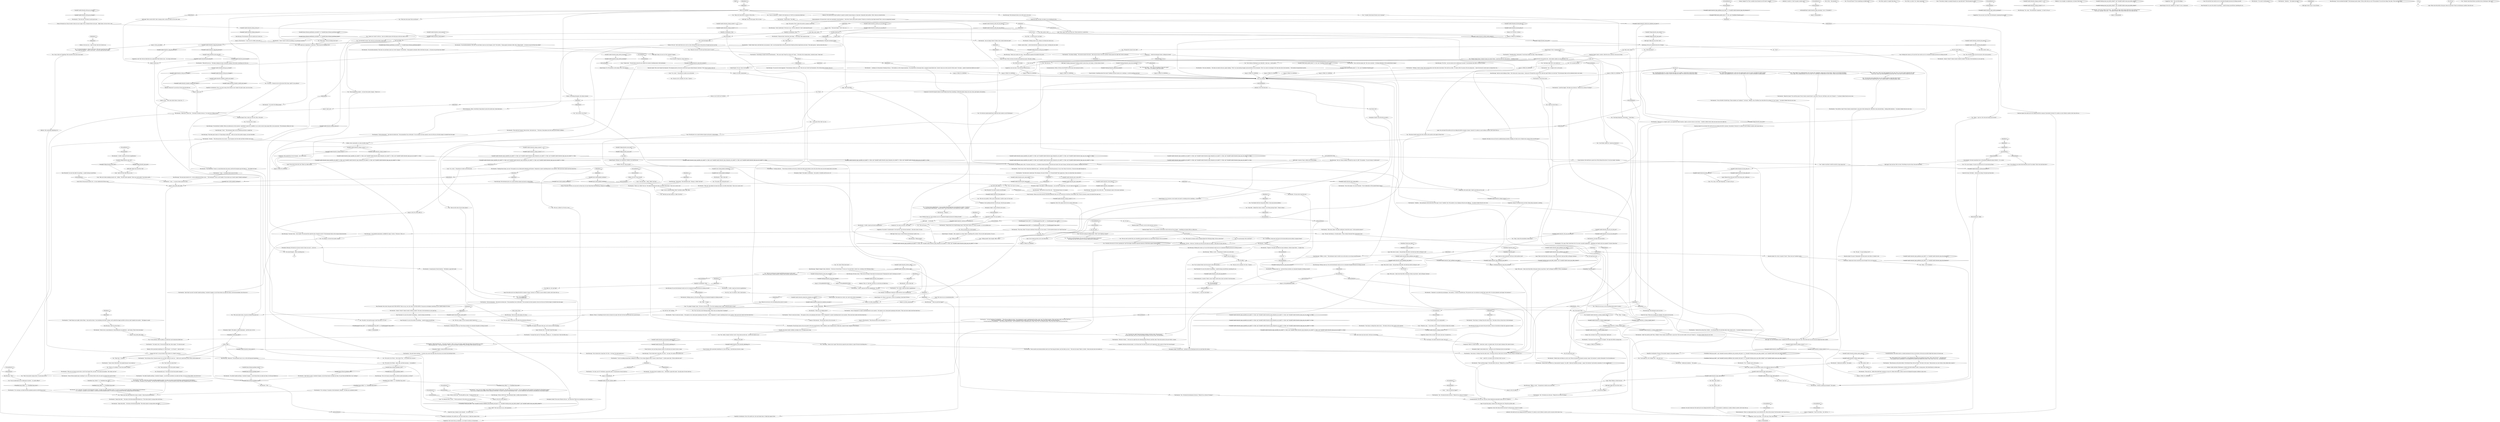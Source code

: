 # SEAFORT / DESERTER MURDER
# Getting him to admit to it by piling on evidence.
#
#DRAMA (INT) red check
# ==================================================
digraph G {
	  0 [label="START"];
	  1 [label="input"];
	  2 [label="Pain Threshold: I'm sorry this didn't do anything... usually hurting yourself does."];
	  3 [label="Cuno: \"No, c'mon.\" He's half whispering. \"A *word*, let's go.\""];
	  4 [label="CheckItem(\"deserter_gun\")"];
	  5 [label="CheckItem(\"deserter_gun\")", shape=diamond];
	  6 [label="!(CheckItem(\"deserter_gun\"))", shape=diamond];
	  7 [label="The Deserter: \"You're with the enemy, kid.\" His voice screeches. \"A fucking halberdier of the market-liberal regime.\""];
	  8 [label="You: Hold your breath."];
	  9 [label="Composure: ...while the lieutenant listens, holding his breath."];
	  10 [label="Kim Kitsuragi: \"Watch your mouth, Mr. Dros.\" The lieutenant squeezes the handle of his pistol."];
	  11 [label="Hand/Eye Coordination: Be careful now, slow and steady does it. Make him repeat it first."];
	  12 [label="Jump to: [get_to_it]"];
	  13 [label="Kim Kitsuragi: \"Detective?\" The lieutenant turns to you, with well disguised impatience."];
	  14 [label="You: \"It's the best uninterrupted line of sight into that window in all of Martinaise.\""];
	  15 [label="Variable[\"seafort.deserter_hl_tear_pile_on\"]"];
	  16 [label="Variable[\"seafort.deserter_hl_tear_pile_on\"]", shape=diamond];
	  17 [label="!(Variable[\"seafort.deserter_hl_tear_pile_on\"])", shape=diamond];
	  18 [label="Jump to: [TIME_TO_CONFESS]"];
	  19 [label="IsKimHere()"];
	  20 [label="IsKimHere()", shape=diamond];
	  21 [label="!(IsKimHere())", shape=diamond];
	  22 [label="You: \"I'm ten times more radical than you. I'm a radical centrist. I keep this place *sane*.\"\n\"We're ten times more radical than you. We're radical centrist. We keep this place *sane*.\""];
	  23 [label="The Deserter: \"Safe? You call this safe? This is *defeat*! Every twenty seconds there's a gun shot. The war never ended, we're just *losing* it...\" he almost chokes from his own voice."];
	  24 [label="Drama: Simpler? No. This is another loose thread you will *never* connect!"];
	  25 [label="You: \"God damn footprints, everywhere... I hate them...\""];
	  26 [label="You: Yes, I see. It's intuitive. (Nod.) Like fascism."];
	  27 [label="Variable[\"village.deserter_sees_shit\"]"];
	  28 [label="Variable[\"village.deserter_sees_shit\"]", shape=diamond];
	  29 [label="!(Variable[\"village.deserter_sees_shit\"])", shape=diamond];
	  30 [label="The Deserter: \"No. A rifle's scope has better magnification.\""];
	  31 [label="Kim Kitsuragi: \"Mr. Dros -- are you aware you're confessing to murder?\" the lieutenant asks after a second of silence."];
	  32 [label="You: \"Boom! I got you!\""];
	  33 [label="Authority: A motive. A *real* cop gets a motive now."];
	  34 [label="Variable[\"seafort.deserter_auth_real_cop_motive\"]"];
	  35 [label="Variable[\"seafort.deserter_auth_real_cop_motive\"]", shape=diamond];
	  36 [label="!(Variable[\"seafort.deserter_auth_real_cop_motive\"])", shape=diamond];
	  37 [label="Kim Kitsuragi: \"Officer, a word...\" He gestures to talk to you on the side."];
	  38 [label="You: \"And this has been during, or *after* the War?\""];
	  39 [label="Reaction Speed: This is it. You can feel it, like battery acid on the tip of your tongue -- something you haven't felt in a while, but..."];
	  40 [label="Half Light: ... for the kill."];
	  41 [label="Half Light: Here we go! A trail of blood, the lieutenant smells it too..."];
	  42 [label="Rhetoric: He sounds like he hasn't gotten to speak to another human being in a long time. Especially about politics. That's what you should do first."];
	  43 [label="You: C'mon, what am I forgetting? (Hit yourself on the side of your head.)"];
	  44 [label="The Deserter: \"I saw you poking around there, looking for evidence. You're damn diligent when it comes to dead *fasces*.\" A jitter passes him: \"Did you like the view?\""];
	  45 [label="The Deserter: \"I'm ready to die,\" the man interrupts him, then coughs: \"I've done my part.\""];
	  46 [label="The Deserter: \"*Intuition* is an aberrant psychologism.\" He chortles. \"It reeks of cryptofascism. The parasite class use intuition to justify their rank in life. It's all just palmistry and magic *erl-creatures*.\""];
	  47 [label="The Deserter: \"Your brain is rotting from radio waves...\" He looks at the air, then squints with suspicion."];
	  48 [label="IsKimHere()"];
	  49 [label="IsKimHere()", shape=diamond];
	  50 [label="!(IsKimHere())", shape=diamond];
	  51 [label="The Deserter: \"Damn May bells...\" He looks at the blossoming field: \"The whole island is turning white with them...\""];
	  52 [label="Empathy: He seems tender suddenly, nostalgic even. A strange mood swing."];
	  53 [label="Variable[\"seafort.deserter_charge_counter\"] >= 3"];
	  54 [label="Variable[\"seafort.deserter_charge_counter\"] >= 3", shape=diamond];
	  55 [label="!(Variable[\"seafort.deserter_charge_counter\"] >= 3)", shape=diamond];
	  56 [label="IsKimHere()"];
	  57 [label="IsKimHere()", shape=diamond];
	  58 [label="!(IsKimHere())", shape=diamond];
	  59 [label="You: \"You've been in Martinaise your whole life -- know any... secret paths?\""];
	  60 [label="The Deserter: \"Racking those brains, are you?\" He squints at you, black pearls gleaming with hatred. \"Desperate to report something back to your masters. They must have really loved that dead fuck...\""];
	  61 [label="You: \"Khm.\" (Cough.)"];
	  62 [label="The Deserter: \"Standing there, slack-jawed,\" the old man shakes his head. \"Brain *festering*...\""];
	  63 [label="You: I will look deeper then."];
	  64 [label="You: \"...you pull the trigger?\""];
	  65 [label="Kim Kitsuragi: \"And if you don't like it...\""];
	  66 [label="The Deserter: \"I didn't think I had a shot like that in me anymore. I did. I saw him kneel there with his mouth full of death and that stupid look on his face.\" The smile quivers. \"And his dick still in her...\""];
	  67 [label="The Deserter: \"Nothing. I went to sleep. Next morning there were May bells everywhere. The world was white -- or what's left of it anyway. My last spring here... I knew the fascists would come to avenge their own...\""];
	  68 [label="The Deserter: \"Yes.\" A single word is all he gives."];
	  69 [label="The Deserter: \"Adolescent imbecile.\" He squints."];
	  70 [label="You: Yeah, yeah, shush!"];
	  71 [label="Electrochemistry: Of course this is only your mesolimbic reward pathway -- what does it know about police matters? Maybe you should just get high instead? This is such an unimportant moment."];
	  72 [label="Jump to: [themainhub]"];
	  73 [label="Jump to: [You: \"\"One more thing -- *why* were you l...\"]"];
	  74 [label="Kim Kitsuragi: Nothing else comes up. You see the lieutenant watch you try to stimulate thought processes by hitting yourself."];
	  75 [label="You: \"I've said enough. Did you kill him?\""];
	  76 [label="You: \"His name was Ellis Kortenaer. He was part of a security detail here in Martinaise.\"\n\"His name was Lely. He was part of a security detail here in Martinaise.\""];
	  77 [label="The Deserter: \"What did I just say...\" He keeps shaking his head, erratically suddenly. He brushes something out of his eye..."];
	  78 [label="Half Light: That's not the *kill*, that's running circles, sink your teeth in it for God's sake..."];
	  79 [label="IsCunoInParty()"];
	  80 [label="IsCunoInParty()", shape=diamond];
	  81 [label="!(IsCunoInParty())", shape=diamond];
	  82 [label="The Deserter: \"It is him, isn't it?\" He flashes a gap-tooth smile. \"An ugly piece of work, that boy...\""];
	  83 [label="Kim Kitsuragi: \"You had direct visibility. There are embrasures in the concrete, *specifically* meant for a topfaller to use. And you had a long range rifle in your possession.\" The lieutenant softens his voice:"];
	  84 [label="CheckEquipped(\"shirt_t500\")  or  CheckEquipped(\"hat_t500\")  or  CheckEquipped(\"shoes_t500\")"];
	  85 [label="CheckEquipped(\"shirt_t500\")  or  CheckEquipped(\"hat_t500\")  or  CheckEquipped(\"shoes_t500\")", shape=diamond];
	  86 [label="!(CheckEquipped(\"shirt_t500\")  or  CheckEquipped(\"hat_t500\")  or  CheckEquipped(\"shoes_t500\"))", shape=diamond];
	  87 [label="The Deserter: \"Over? It was *over* when they shelled the coast... and bodies ripped apart from the pressure. It was *over* then. For all of us.\" His eyes look right through you."];
	  88 [label="You: \"He was a rapist. I'm not saying he didn't deserve it.\""];
	  89 [label="Perception (Sight): The maker is called Sansarique -- you see their V-shaped logo -- but can't make out the size."];
	  90 [label="Visual Calculus: These are not the unusual, horizontal patterned soles you saw in the dust on the floor of the hidden room. They do, however, seem to be about the same size..."];
	  91 [label="shoes_shoez_shusz"];
	  92 [label="You: Is this... the miracle?"];
	  93 [label="Inland Empire: No. The miracle is still waiting. This is the darkness."];
	  94 [label="Volition: Be very very precise now... don't make a splash, you can still mess it up."];
	  95 [label="Variable[\"seafort.deserter_reaction_hot_motive\"]"];
	  96 [label="Variable[\"seafort.deserter_reaction_hot_motive\"]", shape=diamond];
	  97 [label="!(Variable[\"seafort.deserter_reaction_hot_motive\"])", shape=diamond];
	  98 [label="CheckItem(\"gun_villiers\")  or  CheckItem(\"gun_ruby\")"];
	  99 [label="CheckItem(\"gun_villiers\")  or  CheckItem(\"gun_ruby\")", shape=diamond];
	  100 [label="!(CheckItem(\"gun_villiers\")  or  CheckItem(\"gun_ruby\"))", shape=diamond];
	  101 [label="The Deserter: \"Yes.\" A single word is all he gives."];
	  102 [label="Perception (Smell): The scent of blood in the air... but what else? There was something you can't remember..."];
	  103 [label="Pain Threshold: I'm sorry this didn't do anything... usually hurting yourself does."];
	  104 [label="Cuno: \"Yo, a word...\" He gestures to talk to you on the side."];
	  105 [label="You: Ow..."];
	  106 [label="Pain Threshold: Ooh, that's the good stuff. THE MOTIVE! There you go, see, this works. DO THE MOTIVE. The pain has dislodged something in your soaked sponge of a brain..."];
	  107 [label="IsKimHere()"];
	  108 [label="IsKimHere()", shape=diamond];
	  109 [label="!(IsKimHere())", shape=diamond];
	  110 [label="You: \"How did you...\""];
	  111 [label="The Deserter: \"What have I used it for...\" He looks you dead in the eye: \"I've used it for *killing people*.\""];
	  112 [label="get_to_it"];
	  113 [label="You: \"Did you use that gun to shoot and kill the mercenary on the coast?\"\n\"Did you use that gun to shoot and kill a Colonel of the security contractor Krenel?\""];
	  114 [label="You: What?"];
	  115 [label="You: \"What does that mean? Did you kill him?\""];
	  116 [label="You: \"I don't need your cooperation. I've got this.\" (Show him the Triangong 4-46.)"];
	  117 [label="The Deserter: \"I am a son of a welder, and an officer of the Commune of Revachol.\" He spits a big one at your feet. \"I do not collaborate with murderers and pederasts of the liberal regime.\"\n\"I am a son of a welder, and an officer of the Commune of Revachol.\" He spits a big one at the lieutenant's feet. \"I do not collaborate with murderers and pederasts of the liberal regime.\" "];
	  118 [label="The Deserter: \"It's a real gun,\" he points to the lieutenant's holster, \"not like your little musketeer pistols. I've seen you prance around with those, jumping hoops for the liberals...\"\n\"It's a real gun,\" he points to your sidearm, \"not like your little musketeer pistol. I've seen you prance around with that, jumping hoops for the liberals...\""];
	  119 [label="The Deserter: \"Yes, it's a *real* gun, not like your little musketeer pistols. I've seen you prance around with those, jumping hoops for the liberals...\"\n\"Yes, it's a real gun,\" he points to your sidearm, \"not like that little musketeer pistol. I've seen you prance around with that, jumping hoops for the liberals...\""];
	  120 [label="Rhetoric: You're getting diverted. Push the gun. Only the gun matters."];
	  121 [label="The Deserter: \"Because it's a *sniper's nest*, you stupid fuck. Radio Gauche is right, you have worms in your brain...\" Another sudden twitch, then one more one in his right eye..."];
	  122 [label="Jump to: [TIME_TO_CONFESS]"];
	  123 [label="Jump to: [TIME_TO_CONFESS]"];
	  124 [label="Rhetoric: This is it. Shot him, shot him, say shot him not killed him..."];
	  125 [label="Kim Kitsuragi: \"The size fits, but not the sole...\" The lieutenant leans in to inspect."];
	  126 [label="The Deserter: \"You fascists have the tenacity of a limpet.\" He wipes dirt off his running shoe."];
	  127 [label="You: \"People change shoes. It doesn't mean you weren't there -- near the room the victim died in -- sneaking around.\""];
	  128 [label="Jump to: [TIME_TO_CONFESS]"];
	  129 [label="The Deserter: \"I'm always looking...\" He cocks his head to the side -- then turns his eyes to the city. Another tremor passes his right side, lower in intensity."];
	  130 [label="The Deserter: \"A rifle's scope has the best magnification.\" He nods."];
	  131 [label="COLLABORATION HUB"];
	  132 [label="You: \"Do you understand you're confessing to murder -- to a police officer?\""];
	  133 [label="The Deserter: \"Because that's what they were doing...\" He shrugs, then smacks his lips."];
	  134 [label="Authority: You don't shush me! He could say he was taking the fall for someone. Or disoriented. A confession is useless without a motive, don't mess this up."];
	  135 [label="Logic: He could say he was taking the fall for someone. Insane. Coerced. It's useless in court without a motive, don't mess this up..."];
	  136 [label="Electrochemistry: There's no high greater than a case solved for you, when will you learn? Get the motive, don't mess this up..."];
	  137 [label="Cuno: \"Well?\" The Cuno turns to you, with impatience."];
	  138 [label="Variable[\"whirling.footprints_main_hub_reached\"]"];
	  139 [label="Variable[\"whirling.footprints_main_hub_reached\"]", shape=diamond];
	  140 [label="!(Variable[\"whirling.footprints_main_hub_reached\"])", shape=diamond];
	  141 [label="The Deserter: Nothing else comes up. The old man watches you stimulate thoughts by hitting yourself."];
	  142 [label="Jump to: [TIME_TO_CONFESS]"];
	  143 [label="You: Of course! Thank you, head, thank you."];
	  144 [label="Visual Calculus: He would have a good view of the tribunal from here. It's not just empty  boasting."];
	  145 [label="You: \"So you killed him?\"\n\"So you just killed him?\""];
	  146 [label="Jump to: [Suggestion: \"Coax it out of him... he's still wa...\"]"];
	  147 [label="Cuno: \"We ain't with them yo,\" the kid splurts. \"This is fuckin' Revachol West representin' here.\""];
	  148 [label="You: Say nothing."];
	  149 [label="TIME_TO_CONFESS"];
	  150 [label="Kim Kitsuragi: \"Did you *kill* him?\" The lieutenant takes a sudden step toward him."];
	  151 [label="Perception (Sight): A drop of blood in the saliva..."];
	  152 [label="IsKimHere()"];
	  153 [label="IsKimHere()", shape=diamond];
	  154 [label="!(IsKimHere())", shape=diamond];
	  155 [label="You: \"Okay then.\" (Concede.)"];
	  156 [label="You: \"You said *fasces*? You're admitting you killed him?\""];
	  157 [label="The Deserter: \"You're sad for your fascha brother aren't you? One twig got broken, now the others are sad...\" He waves his hand. There's a twitch -- then one more one in his right eye..."];
	  158 [label="The Deserter: \"Forget about your stupid fucking scope, I don't know where it is! Find it yourself -- it's your problem now.\""];
	  159 [label="Cuno: Nothing comes up. Cuno watches you try to stimulate thought processes by hitting yourself."];
	  160 [label="Suggestion: He repeats the name with care. As if it were at risk of breaking."];
	  161 [label="The Deserter: \"...beating us to the ground. Moaning with joy...\" He breathes in with strange animation: \"You hounds get so thorough when a company-trained killer dies. I haven't seen you on this coast for *forty years*. You know... maybe I should have killed one sooner?\""];
	  162 [label="Kim Kitsuragi: \"Show me the soles please, Mr. Dros.\""];
	  163 [label="You: Wait, maybe it's simpler than that..."];
	  164 [label="You: Variable[\"seafort.deserter_rc_drama_simpler_than\"]"];
	  165 [label="Variable[\"seafort.deserter_rc_drama_simpler_than\"]", shape=diamond];
	  166 [label="!(Variable[\"seafort.deserter_rc_drama_simpler_than\"])", shape=diamond];
	  167 [label="Kim Kitsuragi: \"People *change* shoes, detective...\" He turns to the old man. \"It was you. You were there, weren't you, crawling in the Whirling-in-Rags...\""];
	  168 [label="The Deserter: \"Never trust a social democrat. Social democrats are pederasts -- and women. They're the real enemy.\""];
	  169 [label="Hand/Eye Coordination: Click."];
	  170 [label="You: \"One more thing -- *why* were you looking at them that night?\"\n\"Why *were* you looking at them that night?\""];
	  171 [label="IsCunoInParty()"];
	  172 [label="IsCunoInParty()", shape=diamond];
	  173 [label="!(IsCunoInParty())", shape=diamond];
	  174 [label="The Deserter: \"Oh the inhumanity...\" He closes his black eyes. \"One paramilitary less in Revachol.\" You can almost see him squeeze a tear out of his eye. His fists begin to tremble from the anger."];
	  175 [label="You: \"Then what?\""];
	  176 [label="Logic: The motive! This is where the motive is going to come from..."];
	  177 [label="You: Wait, no, motive. Yes. Seems important."];
	  178 [label="Electrochemistry: Right."];
	  179 [label="Volition: Not now. Stop yourself."];
	  180 [label="Cuno: \"You always creepin' on people through your scope like that?\" The kid squints his eyes."];
	  181 [label="The Deserter: \"A rifle's scope has the best magnification.\""];
	  182 [label="Cuno: Nothing else comes up. You see the Cuno watch you try to stimulate thought processes by hitting yourself."];
	  183 [label="You: \"Excuse us for a moment, Mr. Dros.\" [Leave.]"];
	  184 [label="Jump to: [GO_TO_CUNO_SIDE_2]"];
	  185 [label="Jump to: [The Deserter: \"\"I am a son of a welder, and an off...\"]"];
	  186 [label="Esprit de Corps: Hush, he does not need to be pushed any more. The ball is rolling..."];
	  187 [label="shooty_shoot"];
	  188 [label="You: No time!"];
	  189 [label="You: \"You've done a lot of that?\""];
	  190 [label="IsCunoInParty()"];
	  191 [label="IsCunoInParty()", shape=diamond];
	  192 [label="!(IsCunoInParty())", shape=diamond];
	  193 [label="IsKimHere()"];
	  194 [label="IsKimHere()", shape=diamond];
	  195 [label="!(IsKimHere())", shape=diamond];
	  196 [label="Kim Kitsuragi: \"Not a lot of guns around that use military-grade ammunition, are there?\""];
	  197 [label="The Deserter: \"Like *fuck* you did. You didn't handle anything. I watched it happen, you let those beasts rip right into them. Got the fat kid killed, the old man too.\""];
	  198 [label="Kim Kitsuragi: \"Good...\" The lieutenant takes out his notebook and draws a single line."];
	  199 [label="Variable[\"seafort.deserter_viscal_cancer\"]"];
	  200 [label="Variable[\"seafort.deserter_viscal_cancer\"]", shape=diamond];
	  201 [label="!(Variable[\"seafort.deserter_viscal_cancer\"])", shape=diamond];
	  202 [label="You: \"One thing -- where's the *scope*? How did you make the shot without a scope? We have everything else...\""];
	  203 [label="You: \"Yes. I held a *seance* with his *soul*. It has shown me the way -- and the way leads to you.\""];
	  204 [label="The Deserter: \"So many this year too. The spring is coming, no... it's already here. Wash the filth away...\""];
	  205 [label="You: \"Yes Klaasje. You hadn't heard her name, had you?\""];
	  206 [label="Jump to: [TIME_TO_CONFESS]"];
	  207 [label="The Deserter: \"You're the enemy,\" his voice screeches. \"You're halberdiers of the market liberal regime.\""];
	  208 [label="Perception (Sight): The maker is called Sansarique -- and the size is 42-44."];
	  209 [label="The Deserter: \"Corrupt henchman of paedophiles...\" The old man shakes his head. \"You're desperate to report something back to them, aren't you? Your liberal masters. They must have really loved that dead fuck...\"\nThe old man shakes his head. \"You're desperate to report something back to them, aren't you? Your liberal masters. They must have really loved that dead fuck...\"\n\"Corrupt henchmen of paedophiles...\" The old man shakes his head. \"You're desperate to report something back to them, aren't you? Your liberal masters. They must have really loved that dead fuck...\""];
	  210 [label="The Deserter: \"What are you talking about?\""];
	  211 [label="You: How?"];
	  212 [label="Half Light: Helps him see all the *shit*..."];
	  213 [label="You: \"You mean, like, during the war?\""];
	  214 [label="IsCunoInParty()"];
	  215 [label="IsCunoInParty()", shape=diamond];
	  216 [label="!(IsCunoInParty())", shape=diamond];
	  217 [label="Suggestion: You can coax it out of him, the lieutenant's preparing the ground."];
	  218 [label="Kim Kitsuragi: \"I don't understand.\" He turns to you. \"Do you, detective? I don't understand this part.\""];
	  219 [label="Variable[\"seafort.deserter_logic_motive_incoming\"]"];
	  220 [label="Variable[\"seafort.deserter_logic_motive_incoming\"]", shape=diamond];
	  221 [label="!(Variable[\"seafort.deserter_logic_motive_incoming\"])", shape=diamond];
	  222 [label="Cuno: The kid gives you a quick sideways glance and nods to acknowledge..."];
	  223 [label="You: \"I just nailed you. Me. Fucking *me* -- this sorry cop.\""];
	  224 [label="(CheckItem(\"dried_may_bells\")  and  Variable[\"inventory.wildflower_hub_reached_with_kim\"])  or  (Variable[\"whirling.sense_may_bells_clicked\"]  and  Variable[\"seafort.sense_may_bells_clicked\"])"];
	  225 [label="(CheckItem(\"dried_may_bells\")  and  Variable[\"inventory.wildflower_hub_reached_with_kim\"])  or  (Variable[\"whirling.sense_may_bells_clicked\"]  and  Variable[\"seafort.sense_may_bells_clicked\"])", shape=diamond];
	  226 [label="!((CheckItem(\"dried_may_bells\")  and  Variable[\"inventory.wildflower_hub_reached_with_kim\"])  or  (Variable[\"whirling.sense_may_bells_clicked\"]  and  Variable[\"seafort.sense_may_bells_clicked\"]))", shape=diamond];
	  227 [label="GO_TO_CUNO_SIDE_2"];
	  228 [label="Kim Kitsuragi: \"No, c'mon.\" The lieutenant's impatient. \"A *word*, let's go.\""];
	  229 [label="Variable[\"seafort.deserter_logic_maybells_not_asked\"] == false  and  Variable[\"seafort.deserter_logic_footprints_not_asked\"] == false  and  Variable[\"seafort.deserter_logic_gun_not_asked\"] == false"];
	  230 [label="Variable[\"seafort.deserter_logic_maybells_not_asked\"] == false  and  Variable[\"seafort.deserter_logic_footprints_not_asked\"] == false  and  Variable[\"seafort.deserter_logic_gun_not_asked\"] == false", shape=diamond];
	  231 [label="!(Variable[\"seafort.deserter_logic_maybells_not_asked\"] == false  and  Variable[\"seafort.deserter_logic_footprints_not_asked\"] == false  and  Variable[\"seafort.deserter_logic_gun_not_asked\"] == false)", shape=diamond];
	  232 [label="Half Light: A spasm of rage, sudden and uncontrollable."];
	  233 [label="You: \"On second thought -- about something else...\""];
	  234 [label="murderinghub"];
	  235 [label="Variable[\"seafort.deserter_reaction_you_can_feel_it\"]"];
	  236 [label="Variable[\"seafort.deserter_reaction_you_can_feel_it\"]", shape=diamond];
	  237 [label="!(Variable[\"seafort.deserter_reaction_you_can_feel_it\"])", shape=diamond];
	  238 [label="You: \"Killing people?\""];
	  239 [label="Composure: You went in too fast. Over-eager."];
	  240 [label="Rhetoric: Go in straight, no euphemisms, he doesn't like those..."];
	  241 [label="Variable[\"seafort.deserter_rhet_go_in_straight\"]"];
	  242 [label="Variable[\"seafort.deserter_rhet_go_in_straight\"]", shape=diamond];
	  243 [label="!(Variable[\"seafort.deserter_rhet_go_in_straight\"])", shape=diamond];
	  244 [label="Variable[\"seafort.deserter_shivers_chill\"]"];
	  245 [label="Variable[\"seafort.deserter_shivers_chill\"]", shape=diamond];
	  246 [label="!(Variable[\"seafort.deserter_shivers_chill\"])", shape=diamond];
	  247 [label="IsKimHere()"];
	  248 [label="IsKimHere()", shape=diamond];
	  249 [label="!(IsKimHere())", shape=diamond];
	  250 [label="You: \"I've done the ballistics.\" (Point to the tower.) \"The shot came from this island.\"\n\"We've done the ballistics.\" (Point to the tower.) \"The shot came from this island.\" "];
	  251 [label="boys_got_killed"];
	  252 [label="Kim Kitsuragi: \"You've been here a long time, Mr. Dros -- too long. You clearly need medical aid...\""];
	  253 [label="where_scope"];
	  254 [label="Variable[\"whirling.sense_may_bells_clicked\"]  and  Variable[\"seafort.sense_may_bells_clicked\"]"];
	  255 [label="Variable[\"whirling.sense_may_bells_clicked\"]  and  Variable[\"seafort.sense_may_bells_clicked\"]", shape=diamond];
	  256 [label="!(Variable[\"whirling.sense_may_bells_clicked\"]  and  Variable[\"seafort.sense_may_bells_clicked\"])", shape=diamond];
	  257 [label="Perception (Sight): And nowhere else -- nowhere in all of Martinaise have you seen them!"];
	  258 [label="Variable[\"seafort.deserter_charge_counter\"] >= 3"];
	  259 [label="Variable[\"seafort.deserter_charge_counter\"] >= 3", shape=diamond];
	  260 [label="!(Variable[\"seafort.deserter_charge_counter\"] >= 3)", shape=diamond];
	  261 [label="Suggestion: Yeah... this just did nothing."];
	  262 [label="Variable[\"seafort.deserter_inland_but_somehow_you_know\"]"];
	  263 [label="Variable[\"seafort.deserter_inland_but_somehow_you_know\"]", shape=diamond];
	  264 [label="!(Variable[\"seafort.deserter_inland_but_somehow_you_know\"])", shape=diamond];
	  265 [label="You: High yes. Let's get high!"];
	  266 [label="You: \"...and if it's, you know, part of all that *shit* you see...\""];
	  267 [label="Cuno: \"Whatever, man...\" Cuno looks at you. It doesn't look like he thinks this worked."];
	  268 [label="Esprit de Corps: He thinks -- what are you doing. We almost got him here."];
	  269 [label="Jump to: [COLLABORATION HUB]"];
	  270 [label="Reaction Speed: Wait, don't forget the footprints! The diagonal prints in the dust in the secret space behind Klaasje's bedroom! *Now* they're gonna come up!"];
	  271 [label="Variable[\"seafort.deserter_logic_goddamn_may_bells\"]  or  Variable[\"seafort.deserter_logic_the_footprints\"]"];
	  272 [label="Variable[\"seafort.deserter_logic_goddamn_may_bells\"]  or  Variable[\"seafort.deserter_logic_the_footprints\"]", shape=diamond];
	  273 [label="!(Variable[\"seafort.deserter_logic_goddamn_may_bells\"]  or  Variable[\"seafort.deserter_logic_the_footprints\"])", shape=diamond];
	  274 [label="Cuno: You see the Cuno watch you try to stimulate thought processes by hitting yourself."];
	  275 [label="Cuno: \"Yo, a word...\" He gestures to talk to you on the side."];
	  276 [label="IsCunoInParty()"];
	  277 [label="IsCunoInParty()", shape=diamond];
	  278 [label="!(IsCunoInParty())", shape=diamond];
	  279 [label="Pain Threshold: I'm sorry this didn't do anything... usually hurting yourself does something for you."];
	  280 [label="The Deserter: \"Almost *where?* Almost ready to bleed to death?\" He looks at the bloodstain on your pant leg..."];
	  281 [label="The Deserter: \"Almost *where?* Almost ready to bleed to death?\" He looks at the bloodstain on your pant leg..."];
	  282 [label="Jump to: [TIME_TO_CONFESS]"];
	  283 [label="IsKimHere()"];
	  284 [label="IsKimHere()", shape=diamond];
	  285 [label="!(IsKimHere())", shape=diamond];
	  286 [label="The Deserter: \"I've used it to kill people.\""];
	  287 [label="IsKimHere()"];
	  288 [label="IsKimHere()", shape=diamond];
	  289 [label="!(IsKimHere())", shape=diamond];
	  290 [label="You: But what?"];
	  291 [label="Perception (Smell): Even the kid can smell it..."];
	  292 [label="Shivers: The feeling dissipates, the silence remains."];
	  293 [label="You: \"You're a communist. I talked to the dead man, he *told* me communism killed him.\""];
	  294 [label="You: \"There were May bells behind the victim's window.\" (Show him the dried flower.)"];
	  295 [label="Variable[\"plaza.tribunal_spiritbomb_succeeded\"]  or  Variable[\"plaza.tribunal_spiritbomb_failed\"]"];
	  296 [label="Variable[\"plaza.tribunal_spiritbomb_succeeded\"]  or  Variable[\"plaza.tribunal_spiritbomb_failed\"]", shape=diamond];
	  297 [label="!(Variable[\"plaza.tribunal_spiritbomb_succeeded\"]  or  Variable[\"plaza.tribunal_spiritbomb_failed\"])", shape=diamond];
	  298 [label="You: \"We saved a lot of them -- their leader Titus... We handled that situation.\""];
	  299 [label="Jump to: [boys_got_killed]"];
	  300 [label="You: \"Stop squirming. I have the murder weapon.\""];
	  301 [label="The Deserter: \"I know what it feels like. I lost people because I was weak too.\""];
	  302 [label="The Deserter: \"Imbecile...\" He shakes his head."];
	  303 [label="Jump to: [TIME_TO_CONFESS]"];
	  304 [label="The Deserter: \"You don't have to explain to me...\" He flashes a gap-tooth smile. \"An ugly piece of work, that boy...\""];
	  305 [label="Rhetoric: He's practically admitting to it."];
	  306 [label="CheckItem(\"dried_may_bells\")"];
	  307 [label="CheckItem(\"dried_may_bells\")", shape=diamond];
	  308 [label="!(CheckItem(\"dried_may_bells\"))", shape=diamond];
	  309 [label="Variable[\"seafort.deserter_perc_sansa_mid\"]"];
	  310 [label="Variable[\"seafort.deserter_perc_sansa_mid\"]", shape=diamond];
	  311 [label="!(Variable[\"seafort.deserter_perc_sansa_mid\"])", shape=diamond];
	  312 [label="Variable[\"seafort.deserter_viscal_shoes\"]"];
	  313 [label="Variable[\"seafort.deserter_viscal_shoes\"]", shape=diamond];
	  314 [label="!(Variable[\"seafort.deserter_viscal_shoes\"])", shape=diamond];
	  315 [label="The Deserter: \"Tryin' to rack your brains...\" He squints at him, eyes gleaming with hatred: \"You're *desperate* to report something back to your masters. They must have really loved that dead fuck...\""];
	  316 [label="Volition: Not now!  Don't melt down now, you're so close. Rewind this back to the previous thought and just say that."];
	  317 [label="Inland Empire: The inland sea is dark, vast, and on the surface meaningless..."];
	  318 [label="Inland Empire: Yes. You have a vast royalist soul and it's reaching out for something -- in the future."];
	  319 [label="The Deserter: \"A rifle's scope has the best magnification.\""];
	  320 [label="You: \"And if you don't like it...\""];
	  321 [label="Kim Kitsuragi: \"Why?\""];
	  322 [label="Cuno: \"You mean like... lately? *After* the War?"];
	  323 [label="You: \"Khm.\" (Cough.)"];
	  324 [label="Half Light: Fucking communard! Fucking asshole! Look at him, just staring -- hit him where it hurts!"];
	  325 [label="Variable[\"seafort.deserter_logic_maybells_not_asked\"] == false  and  Variable[\"seafort.deserter_logic_footprints_not_asked\"] == false  and  Variable[\"seafort.deserter_logic_gun_not_asked\"] == false"];
	  326 [label="Variable[\"seafort.deserter_logic_maybells_not_asked\"] == false  and  Variable[\"seafort.deserter_logic_footprints_not_asked\"] == false  and  Variable[\"seafort.deserter_logic_gun_not_asked\"] == false", shape=diamond];
	  327 [label="!(Variable[\"seafort.deserter_logic_maybells_not_asked\"] == false  and  Variable[\"seafort.deserter_logic_footprints_not_asked\"] == false  and  Variable[\"seafort.deserter_logic_gun_not_asked\"] == false)", shape=diamond];
	  328 [label="The Deserter: \"It's a gun. That's what they're for. You want a moralist euphemism -- defending your family and your property? I haven't done that.\""];
	  329 [label="Inland Empire: Strangely... like a puppet on a string. There's something off, you feel it. This was the right question. You just..."];
	  330 [label="The Deserter: \"The world will *rejoice* when he dies. One fascha less...\" He hisses, then glances into the reeds and twitches suddenly..."];
	  331 [label="Kim Kitsuragi: The lieutenant looks at you with worry in his eyes."];
	  332 [label="You: \"May bells -- behind the victim's window! I saw them growing *here*.\" (Point to them.)"];
	  333 [label="The Deserter: \"Nature does not behave in a *para-natural* manner,\" he scoffs. \"Aberrant bourgeois musings -- magic *erl-creatures* and esoteric sensations. It's all cryptofascism.\""];
	  334 [label="IsKimHere()"];
	  335 [label="IsKimHere()", shape=diamond];
	  336 [label="!(IsKimHere())", shape=diamond];
	  337 [label="Empathy: He does not look worried -- yet. He has that *do what you have to do* expression, with a pinch of *don't hit yourself again*."];
	  338 [label="Composure: There is a small tremble -- looks like a smile. A crooked smile. Yet isn't quite voluntary. He's about to burst..."];
	  339 [label="The Deserter: \"My ears don't reach the city.\""];
	  340 [label="Kim Kitsuragi: \"I'm sorry for what happened.\" The lieutenant softens his voice: \"But we're not *with* the Moralintern. We're Revacholian citizenry, like you.\""];
	  341 [label="You: \"Fine. Let's leave it at that.\""];
	  342 [label="Kim Kitsuragi: \"You must get around a lot -- to stay undetected all these years...\" The lieutenant's voice is soft, friendly. \"Do you know any *secret* paths? Pinball workshops?\""];
	  343 [label="Jump to: [may_bells_bells_bells]"];
	  344 [label="Rhetoric: There is *something* here for later, he knows his name. But don't let this break the pace now, push forward..."];
	  345 [label="Inland Empire: Was it *supposed* to?"];
	  346 [label="You: Actually, I'm beginning to think he's right and this is just cryptofascism."];
	  347 [label="Variable[\"village.deserter_sees_shit\"]"];
	  348 [label="Variable[\"village.deserter_sees_shit\"]", shape=diamond];
	  349 [label="!(Variable[\"village.deserter_sees_shit\"])", shape=diamond];
	  350 [label="Reaction Speed: Quick, a motive, while the iron is still hot. Get one out of him."];
	  351 [label="Reaction Speed: No, not shush! He could say he was taking the fall for someone. Disoriented. Tortured. It's useless in court without a motive, don't mess this up..."];
	  352 [label="The Deserter: \"A rifle's scope has the best magnification.\""];
	  353 [label="Empathy: He looks at you as if you're a malfunctioning machine, thinking: do what you do. Maybe even a pinch of *hit yourself again*?"];
	  354 [label="You: \"Boom -- I got you. Me, the most boring cop on Earth.\""];
	  355 [label="IsCunoInParty()"];
	  356 [label="IsCunoInParty()", shape=diamond];
	  357 [label="!(IsCunoInParty())", shape=diamond];
	  358 [label="Reaction Speed: Yes. Ouch. So good it *hurts*. Those were not *modern* prints..."];
	  359 [label="IsCunoInParty()"];
	  360 [label="IsCunoInParty()", shape=diamond];
	  361 [label="!(IsCunoInParty())", shape=diamond];
	  362 [label="Jump to: [themainhub]"];
	  363 [label="The Deserter: \"The worm, there?\" He spits southward, toward the coast. \"In the monster-armour?\""];
	  364 [label="Cuno: \"Killing people? Like straight *offin'* them?\""];
	  365 [label="The Deserter: \"An ugly piece of work, that boy...\" He flashes a gap-tooth smile."];
	  366 [label="You: (Dramatically ask.) \"You think we have the murder weapon?\""];
	  367 [label="The Deserter: \"You let them all die. Pranced around, let your little *friend* be shot too... I didn't get a good look at that, tell me, did he bleed out?\""];
	  368 [label="You: \"The view was perfect. With a pair of binoculars I could've seen *in* the room.\""];
	  369 [label="Logic: That's right. Pile it all on him now. Three should do it, maybe four..."];
	  370 [label="talking_to_the_dead"];
	  371 [label="The Deserter: \"Matter does not behave in such a way. Those are aberrant bourgeois musings: magic *erl-creatures*, esoteric theosophy. It's all cryptofascism.\""];
	  372 [label="Logic: Who cares -- there were May bells in the grass when you got here!  And on Klaasje's balcony!"];
	  373 [label="Logic: There were May bells in the grass when you got here! And may bells on Klaasje's balcony!"];
	  374 [label="You: Oh yes!"];
	  375 [label="Variable[\"seafort.deserter_logic_goddamn_may_bells\"]"];
	  376 [label="Variable[\"seafort.deserter_logic_goddamn_may_bells\"]", shape=diamond];
	  377 [label="!(Variable[\"seafort.deserter_logic_goddamn_may_bells\"])", shape=diamond];
	  378 [label="Jump to: [TIME_TO_CONFESS]"];
	  379 [label="You: \"We're going to have a parliament. It will safeguard the market and stabilize the streets. That's what *I'm* for -- real democracy.\"\n\"We're going to have a parliament. It will safeguard the market and stabilize the streets. That's what *we're* for -- real democracy.\""];
	  380 [label="Composure: In his fit of rage he seems to have broken loose from something. A little fire gutters deep in his eyes, like a pilot light in the hallway..."];
	  381 [label="The Deserter: \"Got your attention...\" He looks you dead in the eye, pupils shaking. \"*Now* you stop beating druggies and prostitutes in your basement. *Now* you come to investigate. Not when they die by the hundreds...\" He breathes through flared nostrils..."];
	  382 [label="The Deserter: \"I may...\" A strange tremor passes his face."];
	  383 [label="You: \"Mr. Claire? What about him?\""];
	  384 [label="Jump to: [COLLABORATION HUB]"];
	  385 [label="The Deserter: \"Your brain is *rotting* from the radio waves.\" He looks at the air, then turns to the kid. \"You too. They're *twisting* you.\""];
	  386 [label="Variable[\"whirling.footprints_main_hub_reached\"]"];
	  387 [label="Variable[\"whirling.footprints_main_hub_reached\"]", shape=diamond];
	  388 [label="!(Variable[\"whirling.footprints_main_hub_reached\"])", shape=diamond];
	  389 [label="Reaction Speed: You got it! Remember, the boot prints were like no *modern* sole..."];
	  390 [label="IsKimHere()"];
	  391 [label="IsKimHere()", shape=diamond];
	  392 [label="!(IsKimHere())", shape=diamond];
	  393 [label="Logic: You've almost got him. Just a last little push..."];
	  394 [label="You: \"The corpse in ceramic armour, hanging behind the Whirling-in-Rags. Did you shoot him?\""];
	  395 [label="You: \"A beautiful, strong man sent here by the honourable private military company Krenel.\""];
	  396 [label="You: \"The fascist death squad who took a bullet in the mouth on the night of March 4th.\""];
	  397 [label="You: \"So you're saying you killed people, *after* active fighting stopped?\""];
	  398 [label="Reaction Speed: This is what you *live* for. This is *the shit*."];
	  399 [label="IsKimHere()"];
	  400 [label="IsKimHere()", shape=diamond];
	  401 [label="!(IsKimHere())", shape=diamond];
	  402 [label="IsCunoInParty()"];
	  403 [label="IsCunoInParty()", shape=diamond];
	  404 [label="!(IsCunoInParty())", shape=diamond];
	  405 [label="Half Light: Tear into him. Pile it on him. Everything you got on him, the more the better..."];
	  406 [label="You: \"Looks to me like it could be used for a long range shot.\""];
	  407 [label="Volition: So he saw you... okay. So what. Don't let it divert you."];
	  408 [label="Kim Kitsuragi: \"So you watched the fight?\" The lieutenant points inland. \"Did you like what you saw? The mayhem? It was all your doing. Your plan. *You* got them killed.\""];
	  409 [label="The Deserter: \"You don't know anything...\" A twitch runs across the right side of his face as he stares the lieutenant down."];
	  410 [label="Half Light: Tear into him again. Pile it on him."];
	  411 [label="The Deserter: \"You're lost, droite. You're lost...\" He shakes his head, tufts of grey-white hair on his skull and chin...\n\"You're lost, comrade. You're lost...\" He shakes his head, tufts of grey-white hair on his skull and chin..."];
	  412 [label="Logic: Wait, here it comes -- the god damn May bells, the dried may bells on Klaasje's roof!"];
	  413 [label="You: My head hurts now."];
	  414 [label="Variable[\"seafort.deserter_charge_counter\"] >= 3"];
	  415 [label="Variable[\"seafort.deserter_charge_counter\"] >= 3", shape=diamond];
	  416 [label="!(Variable[\"seafort.deserter_charge_counter\"] >= 3)", shape=diamond];
	  417 [label="rile_him_up"];
	  418 [label="The Deserter: \"Subvert the system from *within*... you diseased dog! You lick their balls, that's what you do...\" he almost chokes from his own voice."];
	  419 [label="Volition: Not now. Stop yourself."];
	  420 [label="Logic: The vision was you remembering that."];
	  421 [label="Inland Empire: You are. Soon it will happen."];
	  422 [label="Kim Kitsuragi: \"Are you *always looking* through the scope of a rifle?\" He explains: \"I'm just trying to *understand*.\""];
	  423 [label="You: \"So you shot him?\"\n\"So you just shot him?\""];
	  424 [label="Variable[\"seafort.deserter_elchem_seedy_motive\"]"];
	  425 [label="Variable[\"seafort.deserter_elchem_seedy_motive\"]", shape=diamond];
	  426 [label="!(Variable[\"seafort.deserter_elchem_seedy_motive\"])", shape=diamond];
	  427 [label="Authority: He could say he was taking the fall for someone. It's useless in court without a motive, go be a cop now, don't mess it up..."];
	  428 [label="SetVariableValue(\"seafort.deserter_open_reasoning\", true) --[[ Variable[ ]]"];
	  429 [label="Cuno: \"Did you *kill* him?\" The kid puffs his chest. \"Fucking tell this cop.\""];
	  430 [label="Variable[\"auto.visited_pinball_workshop\"]"];
	  431 [label="Variable[\"auto.visited_pinball_workshop\"]", shape=diamond];
	  432 [label="!(Variable[\"auto.visited_pinball_workshop\"])", shape=diamond];
	  433 [label="IsCunoInParty()"];
	  434 [label="IsCunoInParty()", shape=diamond];
	  435 [label="!(IsCunoInParty())", shape=diamond];
	  436 [label="You: \"What do we do now, we're not getting these prints to match...\""];
	  437 [label="IsCunoInParty()"];
	  438 [label="IsCunoInParty()", shape=diamond];
	  439 [label="!(IsCunoInParty())", shape=diamond];
	  440 [label="You: \"Boom -- the *revelation*.\""];
	  441 [label="Variable[\"TASK.check_seafort_done\"] == true  and  CheckItem(\"deserter_gun\")"];
	  442 [label="Variable[\"TASK.check_seafort_done\"] == true  and  CheckItem(\"deserter_gun\")", shape=diamond];
	  443 [label="!(Variable[\"TASK.check_seafort_done\"] == true  and  CheckItem(\"deserter_gun\"))", shape=diamond];
	  444 [label="You: \"My god... I've got nothing at all!\""];
	  446 [label="", shape=diamond];
	  447 [label="!()", shape=diamond];
	  448 [label="The Deserter: \"Figured.\" He sighs and holds his lower abdomen. A flash of pain there... it angers him."];
	  449 [label="You: \"He died in the arms of a lover, guarding her *and* the fragile, beautiful corporate interests of Wild Pines against militant labour.\""];
	  450 [label="The Deserter: \"Are you being *clever*? What is this socially abhorrent joke?\""];
	  451 [label="You: \"Okay, I mean the paramilitary death squad.\""];
	  452 [label="The Deserter: \"I've used it for killing people.\""];
	  453 [label="The Deserter: \"Heh...\""];
	  454 [label="The Deserter: \"You didn't handle anything. I watched it happen -- you let those murderers rip right into them. Got most of them killed, even the fat one.\""];
	  455 [label="Kim Kitsuragi: \"4.46 jacketed ammunition, modified for range,\" he lists. \"We have it. This is it.\""];
	  456 [label="You: \"It's to protect myself.\""];
	  457 [label="The Deserter: \"Petty-bourgeois law...\" He snorts and spits. \"This is all you care about, right? The only thing in the world for you types...\"\n\"Petty-bourgeois law...\" He snorts and spits. \"This is all you care about, comrade? The only thing in the world for you types...\""];
	  458 [label="You: \"You fucked with the wrong police officer. I have para-natural abilities.\""];
	  459 [label="Kim Kitsuragi: Nothing comes up. You see the lieutenant watch you try to stimulate thought processes by hitting yourself."];
	  460 [label="You: Oh yes!"];
	  461 [label="Perception (Sight): Nowhere else -- nowhere in all of Martinaise have you seen them this spring."];
	  462 [label="Pain Threshold: You need to punch yourself again!"];
	  463 [label="You: \"I haven't seen these flowers anywhere else in Martinaise. Only here.\""];
	  464 [label="The Deserter: \"They blossom on the islets before. We fertilized them with our blood.\" He looks to the water. \"Rèsurrection was snow white in May, before they ruined it.\""];
	  465 [label="The Deserter: \"Stabilize... that parliament will be the lock on the cage. It won't *stabilize* shit. The market is ruin, dripping with pity and suffering...\" he almost chokes from his own voice."];
	  466 [label="You: \"He was a killer. But he was still under the protection of the law.\""];
	  467 [label="The Deserter: \"Fucking imbecile...\" The old man stretches out his leg. A black and white spiral pattern covers the sole of the worn out old running shoes on his feet."];
	  468 [label="You: \"What do we do now, we're not getting these prints to match...\""];
	  469 [label="The Deserter: \"And so they did.\""];
	  470 [label="Cuno: \"Bet you've been sneaking around a lot... hidden.\" The kid sounds agitated. \"Know any secret paths? Cuno knows paths...\""];
	  471 [label="Hand/Eye Coordination: Click."];
	  472 [label="Variable[\"seafort.deserter_logic_maybells_not_asked\"] == false  and  Variable[\"seafort.deserter_logic_footprints_not_asked\"] == false  and  Variable[\"seafort.deserter_logic_gun_not_asked\"] == false"];
	  473 [label="Variable[\"seafort.deserter_logic_maybells_not_asked\"] == false  and  Variable[\"seafort.deserter_logic_footprints_not_asked\"] == false  and  Variable[\"seafort.deserter_logic_gun_not_asked\"] == false", shape=diamond];
	  474 [label="!(Variable[\"seafort.deserter_logic_maybells_not_asked\"] == false  and  Variable[\"seafort.deserter_logic_footprints_not_asked\"] == false  and  Variable[\"seafort.deserter_logic_gun_not_asked\"] == false)", shape=diamond];
	  475 [label="Logic: Leave no stone unturned! Get him on what matters most!"];
	  476 [label="Hand/Eye Coordination: The gun. The murder weapon is the perfect opener."];
	  477 [label="Suggestion: Just one more, it can't be more than one now..."];
	  478 [label="The Deserter: \"I *had* them in my sights, both of them -- him and the whore. I was breathing with them, in phase, and I pulled the trigger and flew on the air until I landed in his mouth...\" He begins to smile."];
	  479 [label="Kim Kitsuragi: The lieutenant raises his right arm to hush you..."];
	  480 [label="Perception (Hearing): He heard you. He just wants to hear you say it... you're in!"];
	  481 [label="You: \"He was sent to protect fair, just, beautiful corporate interests in an ugly labour dispute. He was murdered.\""];
	  482 [label="You: \"You know who I mean.\""];
	  483 [label="Electrochemistry: The great serotonin jackpot."];
	  484 [label="IsCunoInParty()"];
	  485 [label="IsCunoInParty()", shape=diamond];
	  486 [label="!(IsCunoInParty())", shape=diamond];
	  487 [label="The Deserter: \"The who now?\" He leans in and cups his ear."];
	  488 [label="Hand/Eye Coordination: No-no. Be careful now, slow and steady does it. Make him repeat it first."];
	  489 [label="You: Brush it off."];
	  490 [label="You: (Step closer:) \"Did you fucking shoot him?\""];
	  491 [label="The Deserter: \"You look like imbeciles. Why don't you ask them to give you real weapons, huh?\" He chortles. \"Going against automatic rifles with a *flame bomb*... of course you got all those boys killed!\""];
	  492 [label="You: \"We saved a lot of them -- Alain, uhm, and that musician... we handled it.\""];
	  493 [label="Variable[\"plaza.tribunal_gardener_shot\"]"];
	  494 [label="Variable[\"plaza.tribunal_gardener_shot\"]", shape=diamond];
	  495 [label="!(Variable[\"plaza.tribunal_gardener_shot\"])", shape=diamond];
	  496 [label="The Deserter: \"None of those people mean *anything* to you. The vultures feed on this city and you prepare the meal for them.\""];
	  497 [label="You: \"He's not dead, he's in the hospital.\""];
	  498 [label="Drama: He *lost* it, he just doesn't know where it is, forget it, push on..."];
	  499 [label="Variable[\"seafort.deserter_rhet_basically_admitting_it\"]"];
	  500 [label="Variable[\"seafort.deserter_rhet_basically_admitting_it\"]", shape=diamond];
	  501 [label="!(Variable[\"seafort.deserter_rhet_basically_admitting_it\"])", shape=diamond];
	  502 [label="You: \"It was intuition. Had he spoken, he would have said communism killed him.\""];
	  503 [label="may_bells_bells_bells"];
	  504 [label="IsCunoInParty()"];
	  505 [label="IsCunoInParty()", shape=diamond];
	  506 [label="!(IsCunoInParty())", shape=diamond];
	  507 [label="The Deserter: \"Everything is brands with you individualists... Who cares what *brand* my shoes are? Sansa...\" He looks at his running shoes, covered in mud. \"Some shit.\""];
	  508 [label="The Deserter: \"You're *desperate* to report something back to your masters.\" He squints at you, black pearls gleaming with hatred. \"They must have really loved that dead fuck...\""];
	  509 [label="You: But aren't I... way out in the West?"];
	  510 [label="Interfacing: He has his specific device for it though."];
	  511 [label="Hand/Eye Coordination: Click."];
	  512 [label="Logic: When? Before or after the war?"];
	  513 [label="You: Wait, motive, why?"];
	  514 [label="Logic: No, not shush! He could say he was taking the fall for someone. Insane. Coerced. It's useless in court without a motive, don't mess this up..."];
	  515 [label="IsCunoInParty()"];
	  516 [label="IsCunoInParty()", shape=diamond];
	  517 [label="!(IsCunoInParty())", shape=diamond];
	  518 [label="Kim Kitsuragi: \"Officer, a word...\" He gestures to talk to you on the side."];
	  519 [label="Pain Threshold: I'm sorry this didn't do anything... usually hurting yourself does."];
	  520 [label="Jump to: [TIME_TO_CONFESS]"];
	  521 [label="Jump to: [GO_TO_SIDE_2]"];
	  522 [label="The Deserter: \"Tryin' to rack your brains...\" He squints at you, black pearls gleaming with hatred: \"You're *desperate* to report something back to your masters. They must have really loved that dead fuck...\""];
	  523 [label="You: Just nod."];
	  524 [label="You: Nod."];
	  525 [label="Reaction Speed: Of course, you're on the trail now, move in..."];
	  526 [label="Suggestion: You need to *contextualize* it for him first. Turn the key elsewhere -- the lock is here. It's here."];
	  527 [label="Jump to: [get_to_it]"];
	  528 [label="You: \"I know you *want* to tell me -- have you killed anyone with that gun in the last week or two?\""];
	  529 [label="Encyclopedia: You know peacetime laws in Moralintern-affiliated nations forbid it -- it's a rarity."];
	  530 [label="You: \"Shut up. I'm calling it: I have the murder weapon.\""];
	  531 [label="Variable[\"seafort.deserter_hl_tear_pile_on\"]"];
	  532 [label="Variable[\"seafort.deserter_hl_tear_pile_on\"]", shape=diamond];
	  533 [label="!(Variable[\"seafort.deserter_hl_tear_pile_on\"])", shape=diamond];
	  534 [label="Visual Calculus: He's practically admitting to it. Just one thing -- the rifle does not have a scope."];
	  535 [label="Logic: Wait, here it comes -- the god damn May bells, the dried may bells on Klaasje's roof!"];
	  536 [label="Logic: Who cares -- there were May bells in the grass when you got here, *and* on Klaasje's balcony! Is this a coincidence?"];
	  537 [label="The Deserter: \"Damn May bells...\" He looks at the blossoming field behind you. \"The whole island is turning white with them...\""];
	  538 [label="The Deserter: \"You fucks don't understand. The ordnance, the mist of blood... it's *beyond belief* their aggression, when you attack their class interests.\""];
	  539 [label="Perception (Sight): The maker is Sansarique -- the model is Corbeille and the size is 43."];
	  540 [label="Suggestion: More. He's gonna crack, but you need a little more."];
	  541 [label="The Deserter: \"I may...\" A curious tremor passes his face."];
	  542 [label="The Deserter: \"The coast too -- before they piled their containers on top of it. Filled with broken, useless trash for fat fingered bourgeois children to play with...\""];
	  543 [label="Kim Kitsuragi: The lieutenant gives you a quick sideways glance and nods to acknowledge..."];
	  544 [label="You: \"You did it. You had the means *and* the motive. It's over.\""];
	  545 [label="Inland Empire: No. There is more here. A sliver of something. Some kind of future."];
	  546 [label="IsKimHere()"];
	  547 [label="IsKimHere()", shape=diamond];
	  548 [label="!(IsKimHere())", shape=diamond];
	  549 [label="You: \"Through the scope of your rifle?\""];
	  550 [label="You: Wait, motive, why?"];
	  551 [label="Reaction Speed: He could say he was taking the fall for someone. Disoriented, tortured. It's useless in court without a motive, don't mess this up..."];
	  552 [label="Jump to: [themainhub]"];
	  553 [label="Cuno: \"Fuckin' hell...\" The kid looks at him for one, maybe two seconds, breathing heavy with excitement."];
	  554 [label="The Deserter: \"Adolescent imbecile...\" He squints."];
	  555 [label="Endurance: Maybe don't beat yourself any more though? You're not immortal."];
	  556 [label="Pain Threshold: I'm sorry this didn't do anything... usually hurting yourself does something for you."];
	  557 [label="You: \"No, I'm almost there! Just let me have a few more punches...\""];
	  558 [label="IsKimHere()"];
	  559 [label="IsKimHere()", shape=diamond];
	  560 [label="!(IsKimHere())", shape=diamond];
	  561 [label="The Deserter: \"Oh the inhumanity...\" He closes his black eyes. \"One paramilitary less in Revachol.\" You can almost see him squeeze a tear out of his eye. His fists begin to tremble from the anger."];
	  562 [label="Kim Kitsuragi: \"Interesting.\" The lieutenant nods. \"During, or *after* the War?\""];
	  563 [label="Half Light: Here we go! A trail of blood."];
	  564 [label="Variable[\"seafort.deserter_rhet_go_in_straight\"]"];
	  565 [label="Variable[\"seafort.deserter_rhet_go_in_straight\"]", shape=diamond];
	  566 [label="!(Variable[\"seafort.deserter_rhet_go_in_straight\"])", shape=diamond];
	  567 [label="You: Wait -- so which one do I say then?"];
	  568 [label="Suggestion: And *why* did you think that was a good idea? Don't listen to me -- I'm wrong *all the time*."];
	  569 [label="You: \"Okay. Let's back off for a moment. Tell me this...\""];
	  570 [label="The Deserter: \"You look like imbeciles. Why don't you ask them to give you *real* weapons?\" He chortles. \"Going against automatic rifles with these toy guns... of course you got those boys killed!\""];
	  571 [label="You: \"It's a rare weapon. I've got you with this one. No one else has these.\""];
	  572 [label="Variable[\"plaza.tribunal_gardener_shot\"]"];
	  573 [label="Variable[\"plaza.tribunal_gardener_shot\"]", shape=diamond];
	  574 [label="!(Variable[\"plaza.tribunal_gardener_shot\"])", shape=diamond];
	  575 [label="The Deserter: \"The worm, there?\" He spits southward, then points at your armour: \"In the monster-armour you *took* from him.\""];
	  576 [label="Drama: Lie! You have a witness."];
	  577 [label="IsKimHere()"];
	  578 [label="IsKimHere()", shape=diamond];
	  579 [label="!(IsKimHere())", shape=diamond];
	  580 [label="Esprit de Corps: Not this, he seems to say. Anything but this."];
	  581 [label="IsCunoInParty()"];
	  582 [label="IsCunoInParty()", shape=diamond];
	  583 [label="!(IsCunoInParty())", shape=diamond];
	  584 [label="The Deserter: Nothing comes up -- yet the old man watches you stimulate thoughts by hitting yourself."];
	  585 [label="The Deserter: \"With the *victim*...\" He turns his sight from the whitening field of flowers and falls silent. Then the muscles in his jaw twitch, a spasm."];
	  586 [label="You: \"You're right. I'm a collaborationist, but I at least *do* something. I keep peace on the streets, while you just break everything.\"\n\"You're right. We're collaborationists, but we at least *do* something, we keep peace on the streets, while you just break everything.\""];
	  587 [label="You: \"Who cares about shoes, we got you without the prints too.\""];
	  588 [label="Kim Kitsuragi: He leans closer. \"What were you doing? Some kind of reconnaissance? Preparing the scene? Listening in on her?\""];
	  589 [label="The Deserter: \"The Débardeurs' Union is a social democratic piss-stain, and the fat bourgeois pig who keeps it...\" He shakes his head."];
	  590 [label="You: \"...if it's part of the *shit* you see...\""];
	  591 [label="You: \"With binoculars?\""];
	  592 [label="CheckItem(\"gun_villiers\")  or  CheckItem(\"gun_ruby\")"];
	  593 [label="CheckItem(\"gun_villiers\")  or  CheckItem(\"gun_ruby\")", shape=diamond];
	  594 [label="!(CheckItem(\"gun_villiers\")  or  CheckItem(\"gun_ruby\"))", shape=diamond];
	  595 [label="Cuno: The kid stares at you slack-jawed."];
	  596 [label="Variable[\"village.deserter_sees_shit\"]"];
	  597 [label="Variable[\"village.deserter_sees_shit\"]", shape=diamond];
	  598 [label="!(Variable[\"village.deserter_sees_shit\"])", shape=diamond];
	  599 [label="You: \"Excuse us for a moment, Mr. Dros.\" [Leave.]"];
	  600 [label="Variable[\"seafort.deserter_logic_maybells_not_asked\"] == false  and  Variable[\"seafort.deserter_logic_footprints_not_asked\"] == false  and  Variable[\"seafort.deserter_logic_gun_not_asked\"] == false"];
	  601 [label="Variable[\"seafort.deserter_logic_maybells_not_asked\"] == false  and  Variable[\"seafort.deserter_logic_footprints_not_asked\"] == false  and  Variable[\"seafort.deserter_logic_gun_not_asked\"] == false", shape=diamond];
	  602 [label="!(Variable[\"seafort.deserter_logic_maybells_not_asked\"] == false  and  Variable[\"seafort.deserter_logic_footprints_not_asked\"] == false  and  Variable[\"seafort.deserter_logic_gun_not_asked\"] == false)", shape=diamond];
	  603 [label="Logic: Tie up every loose end, now. There's no other chance."];
	  604 [label="IsKimHere()"];
	  605 [label="IsKimHere()", shape=diamond];
	  606 [label="!(IsKimHere())", shape=diamond];
	  607 [label="The Deserter: No reply. His leg twitches."];
	  608 [label="You: \"Nice and honest...\""];
	  609 [label="Drama: He heard you. He just wants to hear you say it again. This is dramatic flare on his part... Right choice, we're in! Do it, sire!"];
	  610 [label="Variable[\"seafort.deserter_handeye_careful_and_steady\"]"];
	  611 [label="Variable[\"seafort.deserter_handeye_careful_and_steady\"]", shape=diamond];
	  612 [label="!(Variable[\"seafort.deserter_handeye_careful_and_steady\"])", shape=diamond];
	  613 [label="Suggestion: Don't mess this up, remember -- he *wants* to tell you. Get personal."];
	  614 [label="The Deserter: Nothing comes to you. Silence, his black eyes look at you."];
	  615 [label="The Deserter: \"Oh yes... that one,\" he looks up at the sky and clacks his tongue: \"Ugly piece of work, that boy...\""];
	  616 [label="Jump to: [IsKimHere()]"];
	  617 [label="Kim Kitsuragi: \"You know what... You're right. I'm convinced this made the shot. Should we call it?\" The lieutenant looks at the weapon demonstratively."];
	  618 [label="You: \"I'm calling it: we have the murder weapon.\""];
	  619 [label="You: \"You did it -- because you're on the side of the Union, right? It was political.\""];
	  620 [label="Jump to: [may_bells_bells_bells]"];
	  621 [label="The Deserter: He suddenly jerks to life: \"You know who he was -- a Coalition trained murderer, armoured and armed. He wasn't human, the blunt end of a hammer, *dripping with blood*...\""];
	  622 [label="You: \"I know what happened here, in this city. You rabid lunatics tore it to pieces and killed 50 million people.\"\n\"We know what happened here, in this city. You rabid lunatics tore it to pieces and killed 50 million people.\""];
	  623 [label="The Deserter: \"Keep the *peace*? You call this peace? Every twenty seconds there's a gun shot. The war's still there, only we're *losing* it...\" he almost chokes from his own voice."];
	  624 [label="Half Light: You *see* the killer in him. Coughing from the thin intensity of his own voice. The words have run out, his eyes budge from their sockets."];
	  625 [label="Suggestion: Almost. But you need *one* more. Just one. Or maybe two..."];
	  626 [label="The Deserter: The old man stares at his own prints in the ash around the fire. Silent suddenly, some strange process within him. A gush of wind. Seagulls in the distance."];
	  627 [label="You: \"What do I do now?! I'll never get these prints to match.\""];
	  628 [label="Jump to: [The Deserter: \"The old man stares at his own print...\"]"];
	  629 [label="The Deserter: \"Yes.\" He looks the lieutenant in the eye. \"Think of it as a form of *critique*.\""];
	  630 [label="The Deserter: \"Yes.\" He looks you in the eye. \"Think of it as a form of critique.\""];
	  631 [label="Half Light: Helps him see all the *shit*..."];
	  632 [label="You: Yeah, yeah, shush!"];
	  633 [label="Cuno: \"...then you pull the trigger?\""];
	  634 [label="You: \"I just fuckin' nailed you. Supercop of Jamrock.\""];
	  635 [label="Cuno: \"And if you don't like what you see...\""];
	  636 [label="Jump to: [whirling.footprints_main_hub_reached]"];
	  637 [label="Jump to: [TIME_TO_CONFESS]"];
	  638 [label="Kim Kitsuragi: \"Officer, a word...\" The lieutenant wants to talk to you on the side, as you slap yourself furiously."];
	  639 [label="GO_TO_SIDE_2"];
	  640 [label="Jump to: [GO_TO_CUNO_SIDE_2]"];
	  641 [label="Jump to: [TIME_TO_CONFESS]"];
	  642 [label="The Deserter: \"*What*?\""];
	  643 [label="Kim Kitsuragi: \"Killing people?\""];
	  644 [label="so_close_react_to_it"];
	  645 [label="Shivers: And in them -- a chill, like electricity running up your spine. Crawling into your skull:"];
	  646 [label="Shivers: ALL IS NOT AS IT SEEMS."];
	  647 [label="Esprit de Corps: Dammit, ask it already! -- he wants to say."];
	  648 [label="Jump to: [get_to_it]"];
	  649 [label="The Deserter: \"You didn't handle anything. I watched it happen -- you let those fucks rip right into them. Got that girl killed too.\""];
	  650 [label="Visual Calculus: Just one thing remains unclear: the rifle does not seem to have a scope."];
	  651 [label="The Deserter: \"Stupid droite.\" He scoffs."];
	  652 [label="Jump to: [TIME_TO_CONFESS]"];
	  653 [label="Kim Kitsuragi: He does not answer the provocation. It does not look like he thinks this approach worked."];
	  654 [label="Shivers: South, the Bay of Martinaise is dotted with little freckles of islets, turning green, with white flowers in white snow..."];
	  655 [label="Jump to: [TIME_TO_CONFESS]"];
	  656 [label="IsKimHere()"];
	  657 [label="IsKimHere()", shape=diamond];
	  658 [label="!(IsKimHere())", shape=diamond];
	  659 [label="You: \"I don't care. I don't care what happened 50 years ago. This is now and I need to keep the city safe.\"\n\"I don't care. I don't care what happened 50 years ago. This is now and we need to keep the city safe.\""];
	  660 [label="IsKimHere()"];
	  661 [label="IsKimHere()", shape=diamond];
	  662 [label="!(IsKimHere())", shape=diamond];
	  663 [label="Variable[\"seafort.deserter_perc_sansa_full\"]"];
	  664 [label="Variable[\"seafort.deserter_perc_sansa_full\"]", shape=diamond];
	  665 [label="!(Variable[\"seafort.deserter_perc_sansa_full\"])", shape=diamond];
	  666 [label="Suggestion: This pushed him, but not enough... just a little more..."];
	  667 [label="Suggestion: Almost! He almost burst out there. Keep piling arguments, anything..."];
	  668 [label="Drama: Sire, he doesn't have to be wearing them *right now*."];
	  669 [label="Drama: The prints were his, you can see it in those eyes, he can't keep them from flickering, looking for something..."];
	  670 [label="Esprit de Corps: What are you doing, he's thinking. We almost got him here."];
	  671 [label="You: But this *did* nothing."];
	  672 [label="The Deserter: \"Then I pull the trigger.\" He looks dead in the eye. \"Think of it as a form of *critique*.\""];
	  673 [label="Suggestion: Start with when he first saw him? It will give him a chance to ramble."];
	  674 [label="Kim Kitsuragi: \"...then you pull the trigger?\""];
	  675 [label="Electrochemistry: There. A hot flash of rage almost carries the smile away. Some dark piece..."];
	  676 [label="You: \"God damn right I did. I just nailed you.\""];
	  677 [label="Cuno: \"Got nothing to say about that boomstick, huh? You chokin'? That's the stick that did it!\""];
	  678 [label="The Deserter: \"It's a real gun, not like the little musketeer pistols you RCM fasces have.\""];
	  679 [label="IsCunoInParty()"];
	  680 [label="IsCunoInParty()", shape=diamond];
	  681 [label="!(IsCunoInParty())", shape=diamond];
	  682 [label="Half Light: Helps him see all the *shit*..."];
	  683 [label="Jump to: [COLLABORATION HUB]"];
	  684 [label="Visual Calculus: Something about the tracks? Suddenly all those tracks are so confusing... go with something else first!"];
	  685 [label="The Deserter: Nothing comes up. The old man watches you stimulate thoughts by hitting yourself."];
	  686 [label="You: \"No, I'm almost there! Just let me have a few more punches...\""];
	  687 [label="Cuno: \"Yo, detective Dick, a word...\" The boy gestures to the side as you slap yourself."];
	  688 [label="Jump to: [GO_TO_SIDE_2]"];
	  689 [label="Conceptualization: Politics. Hit him with POLITICS and he may start giving his motive..."];
	  690 [label="Logic: Don't leave any loose ends. Get him on everything."];
	  691 [label="The Deserter: \"And so they did.\""];
	  692 [label="Variable[\"seafort.deserter_who_are_you_hub_got\"]"];
	  693 [label="Variable[\"seafort.deserter_who_are_you_hub_got\"]", shape=diamond];
	  694 [label="!(Variable[\"seafort.deserter_who_are_you_hub_got\"])", shape=diamond];
	  695 [label="Logic: THE SOLUTION."];
	  696 [label="Rhetoric: What did *I* just tell you? Don't drop the ball now..."];
	  697 [label="IsKimHere()"];
	  698 [label="IsKimHere()", shape=diamond];
	  699 [label="!(IsKimHere())", shape=diamond];
	  700 [label="The Deserter: \"I don't *want* to tell you anything, you grotesque murderer.\""];
	  701 [label="Variable[\"seafort.deserter_sugg_get_personal\"]"];
	  702 [label="Variable[\"seafort.deserter_sugg_get_personal\"]", shape=diamond];
	  703 [label="!(Variable[\"seafort.deserter_sugg_get_personal\"])", shape=diamond];
	  704 [label="Variable[\"seafort.deserter_hl_for_the_kill\"]"];
	  705 [label="Variable[\"seafort.deserter_hl_for_the_kill\"]", shape=diamond];
	  706 [label="!(Variable[\"seafort.deserter_hl_for_the_kill\"])", shape=diamond];
	  707 [label="Authority: Now. Push him now."];
	  708 [label="The Deserter: \"Like *fuck* you did. I watched it happen, you let those beasts rip right into them. You got that girl killed like it was *nothing*.\""];
	  709 [label="The Deserter: \"Murder...\" The old man does not say more -- he just glances into the reeds and then twitches once more..."];
	  710 [label="Logic: Exhaust him with proof. Pile it all on him, get a confession."];
	  711 [label="Perception (Sight): A drop of blood in the saliva..."];
	  712 [label="Inland Empire: But still, somehow you *knew* it was a communist."];
	  713 [label="Logic: There were May bells in the grass when you got here! They're revolutionary symbols, from the war!"];
	  714 [label="You: My head hurts now."];
	  715 [label="Suggestion: He would really, *really* get riled up if you said:"];
	  716 [label="The Deserter: \"You call this *sane*? Every twenty seconds there's a gun shot. Kids shooting shit, while they come and pick them... fucking child molesters...\" he almost chokes from his own voice."];
	  717 [label="Conceptualization: The whole world is a locked mechanism for him, all of history, with only one shaft of light that shone in 44 years ago."];
	  718 [label="You: \"He was a soldier too. He was a man.\""];
	  719 [label="Variable[\"auto.visited_pinball_workshop\"]"];
	  720 [label="Variable[\"auto.visited_pinball_workshop\"]", shape=diamond];
	  721 [label="!(Variable[\"auto.visited_pinball_workshop\"])", shape=diamond];
	  722 [label="Savoir Faire: He must get around a lot -- to stay undetected all these years."];
	  723 [label="IsKimHere()"];
	  724 [label="IsKimHere()", shape=diamond];
	  725 [label="!(IsKimHere())", shape=diamond];
	  726 [label="Kim Kitsuragi: The lieutenant raises his brow."];
	  727 [label="Jump to: [The Deserter: \"The old man stares at his own print...\"]"];
	  728 [label="Jump to: [You: \"\"Who cares about shoes, we got you...\"]"];
	  729 [label="it_WAS_communism"];
	  730 [label="You: Turn back to him."];
	  731 [label="Jump to: [it_WAS_communism]"];
	  732 [label="Conceptualization: He will *not* stop now, these dialectical materialist types never do. Exploit it."];
	  733 [label="Logic: You got him going. Connect every little piece now. Wrap this up like a gift..."];
	  734 [label="IsKimHere()"];
	  735 [label="IsKimHere()", shape=diamond];
	  736 [label="!(IsKimHere())", shape=diamond];
	  737 [label="The Deserter: \"Why not?\" He shakes his head and smiles, his teeth rotten black: \"Class war is never over.\""];
	  738 [label="The Deserter: The old man nods."];
	  739 [label="Variable[\"seafort.deserter_logic_need_motive\"]"];
	  740 [label="Variable[\"seafort.deserter_logic_need_motive\"]", shape=diamond];
	  741 [label="!(Variable[\"seafort.deserter_logic_need_motive\"])", shape=diamond];
	  742 [label="You: Yeah, yeah, shush!"];
	  743 [label="You: Yeah, yeah, shush!"];
	  744 [label="Jump to: [TIME_TO_CONFESS]"];
	  745 [label="Kim Kitsuragi: You see the lieutenant watch you try to stimulate thought processes by hitting yourself."];
	  746 [label="You: \"Yes. You were in the Whirling-in-Rags. What were you doing there? Sneaking?\""];
	  747 [label="Variable[\"seafort.deserter_drama_youre_in\"]"];
	  748 [label="Variable[\"seafort.deserter_drama_youre_in\"]", shape=diamond];
	  749 [label="!(Variable[\"seafort.deserter_drama_youre_in\"])", shape=diamond];
	  750 [label="Half Light: Damn, he saw you. He's watched it happen."];
	  751 [label="The Deserter: \"There is no *after* the war.\" He shakes his head and smiles, his teeth rotten black: \"Class war is never over.\""];
	  752 [label="Logic: So he's continued killing *after* hostilities ended. Okay, okay..."];
	  753 [label="Perception (Smell): You can smell it."];
	  754 [label="Kim Kitsuragi: \"This feels good, doesn't it? Tying things up like this -- when you have the murder weapon, you have the killer.\""];
	  755 [label="You: \"Don't talk to me about Kim!\""];
	  756 [label="IsKimHere()"];
	  757 [label="IsKimHere()", shape=diamond];
	  758 [label="!(IsKimHere())", shape=diamond];
	  759 [label="Kim Kitsuragi: \"You've been here a long time, Mr. Dros -- too long. You need medical aid...\""];
	  760 [label="You: \"I wonder what brand of boots you're wearing?\""];
	  761 [label="Variable[\"seafort.deserter_logic_goddamn_may_bells\"]"];
	  762 [label="Variable[\"seafort.deserter_logic_goddamn_may_bells\"]", shape=diamond];
	  763 [label="!(Variable[\"seafort.deserter_logic_goddamn_may_bells\"])", shape=diamond];
	  764 [label="Logic: He knows her -- but hadn't heard the name."];
	  765 [label="You: \"I'm Revacholian like you. I don't work for the dogs up in La Delta. I subvert the system from within.\"\n\"We're Revacholians like you. We don't work for the dogs up in Delta. We subvert the system from within.\""];
	  766 [label="Kim Kitsuragi: \"The size fits, but not the sole...\" The lieutenant comes to the same conclusion."];
	  767 [label="You: \"Show me the soles of your shoes please.\""];
	  768 [label="Jump to: [TIME_TO_CONFESS]"];
	  769 [label="IsKimHere()"];
	  770 [label="IsKimHere()", shape=diamond];
	  771 [label="!(IsKimHere())", shape=diamond];
	  772 [label="Jump to: [it_WAS_communism]"];
	  773 [label="Jump to: [it_WAS_communism]"];
	  774 [label="Suggestion: Coax it out of him... he's still warm. They were fucking..."];
	  775 [label="You: Wait, motive, why?"];
	  776 [label="The Deserter: \"It's a real gun,\" he points at the lieutenant's sidearm, \"not like your musketeer pistols.\""];
	  777 [label="IsKimHere()"];
	  778 [label="IsKimHere()", shape=diamond];
	  779 [label="!(IsKimHere())", shape=diamond];
	  780 [label="Variable[\"seafort.deserter_logic_maybells_not_asked\"] == false  and  Variable[\"seafort.deserter_logic_footprints_not_asked\"] == false  and  Variable[\"seafort.deserter_logic_gun_not_asked\"] == false"];
	  781 [label="Variable[\"seafort.deserter_logic_maybells_not_asked\"] == false  and  Variable[\"seafort.deserter_logic_footprints_not_asked\"] == false  and  Variable[\"seafort.deserter_logic_gun_not_asked\"] == false", shape=diamond];
	  782 [label="!(Variable[\"seafort.deserter_logic_maybells_not_asked\"] == false  and  Variable[\"seafort.deserter_logic_footprints_not_asked\"] == false  and  Variable[\"seafort.deserter_logic_gun_not_asked\"] == false)", shape=diamond];
	  783 [label="Variable[\"seafort.deserter_charge_counter\"] >= 3"];
	  784 [label="Variable[\"seafort.deserter_charge_counter\"] >= 3", shape=diamond];
	  785 [label="!(Variable[\"seafort.deserter_charge_counter\"] >= 3)", shape=diamond];
	  786 [label="You: \"I'm absolutely sincere. Now, did you use that rifle to shoot him?\""];
	  787 [label="Hand/Eye Coordination: Oh no, you were wrong. Don't listen to your *hands* for god's sake, you're too close..."];
	  788 [label="IsCunoInParty()"];
	  789 [label="IsCunoInParty()", shape=diamond];
	  790 [label="!(IsCunoInParty())", shape=diamond];
	  791 [label="You: \"Stop changing the subject -- we have the murder weapon.\" (Point to it.)"];
	  792 [label="Volition: Like a marionette, on some invisible string..."];
	  793 [label="The Deserter: \"Who are you trying to prove this to, huh? Your friend? He's not here.\" He cracks his knuckles: \"He's dead, isn't he?\""];
	  794 [label="You: \"That's the murder weapon down. I've got more on you.\""];
	  795 [label="Rhetoric: He's practically admitting to it: dead *fasces* -- for *fascist* -- done his *part*."];
	  796 [label="The Deserter: \"Your brain is *rotting* from the radio waves.\" He looks at the air, then turns to the lieutenant."];
	  797 [label="IsCunoInParty()"];
	  798 [label="IsCunoInParty()", shape=diamond];
	  799 [label="!(IsCunoInParty())", shape=diamond];
	  800 [label="You: \"A young woman called Klaasje -- ring any bells? Flowers like these were behind her window.\" (Continue.)\n\"A young woman called Klaasje -- ring any bells? These dried flowers were behind her window.\" (Continue.)"];
	  801 [label="You: \"You know her, right? She had intimate relations with the victim. The mercenary.\"\n\"You like that name, don't you? She had intimate relations with the victim. The mercenary.\""];
	  802 [label="The Deserter: \"*Klaasje*...\""];
	  803 [label="Variable[\"seafort.deserter_charge_counter\"] >= 3"];
	  804 [label="Variable[\"seafort.deserter_charge_counter\"] >= 3", shape=diamond];
	  805 [label="!(Variable[\"seafort.deserter_charge_counter\"] >= 3)", shape=diamond];
	  806 [label="The Deserter: \"It was 200,000! 200,000 tops. Those numbers are *madness*,\" he hisses. \"Millions, tens of millions have died after the Landing! In *your* hands...\" he almost chokes from his own voice."];
	  807 [label="Variable[\"seafort.deserter_rc_drama_simpler_than\"]"];
	  808 [label="Variable[\"seafort.deserter_rc_drama_simpler_than\"]", shape=diamond];
	  809 [label="!(Variable[\"seafort.deserter_rc_drama_simpler_than\"])", shape=diamond];
	  810 [label="Inland Empire: Perhaps you suspected it *before* you took the case."];
	  811 [label="click_click_boom"];
	  812 [label="Kim Kitsuragi: \"And you were looking at them -- the victim and a young woman -- having sex? Through the scope of your rifle that night? Before you shot him?\" The lieutenant takes out his notebook slowly, very slowly."];
	  813 [label="The Deserter: \"Moronic, gloating psychopath.\" He squints."];
	  814 [label="Electrochemistry: A motive. There's some *seedy* motive here, don't you feel it? Get the motive."];
	  815 [label="Logic: Now, a motive! You still need a motive, the confession alone isn't enough..."];
	  816 [label="You: Wait, motive, why?"];
	  817 [label="You: \"How?\""];
	  818 [label="The Deserter: \"I pull the trigger.\" He looks you in the eye. \"Think of it as a form of *critique*.\""];
	  819 [label="Cuno: \"Yo, people *change* shoes.\" He turns to the old man. \"You were sneaking around, right? Casing the joint or what?\""];
	  820 [label="Jump to: [themainhub]"];
	  821 [label="The Deserter: \"Yes.\" He looks the kid in the eye. \"Think of it as a form of *critique*.\""];
	  0 -> 0
	  1 -> 456
	  1 -> 692
	  1 -> 110
	  2 -> 103
	  4 -> 4
	  4 -> 5
	  5 -> 475
	  6 -> 223
	  7 -> 715
	  8 -> 477
	  9 -> 523
	  9 -> 109
	  9 -> 7
	  10 -> 186
	  11 -> 613
	  12 -> 111
	  13 -> 647
	  14 -> 120
	  15 -> 16
	  15 -> 15
	  16 -> 576
	  17 -> 368
	  18 -> 148
	  19 -> 19
	  19 -> 20
	  20 -> 719
	  21 -> 514
	  22 -> 716
	  23 -> 624
	  24 -> 24
	  25 -> 723
	  26 -> 317
	  27 -> 27
	  27 -> 28
	  28 -> 211
	  29 -> 64
	  30 -> 346
	  31 -> 67
	  32 -> 813
	  33 -> 33
	  34 -> 34
	  34 -> 35
	  35 -> 816
	  35 -> 743
	  36 -> 814
	  37 -> 521
	  38 -> 751
	  39 -> 234
	  40 -> 239
	  41 -> 643
	  42 -> 71
	  43 -> 305
	  44 -> 756
	  45 -> 795
	  46 -> 333
	  47 -> 260
	  48 -> 48
	  48 -> 49
	  49 -> 458
	  50 -> 797
	  51 -> 51
	  52 -> 203
	  53 -> 53
	  53 -> 54
	  54 -> 780
	  55 -> 540
	  56 -> 56
	  56 -> 57
	  57 -> 311
	  58 -> 90
	  59 -> 381
	  60 -> 769
	  61 -> 166
	  62 -> 127
	  63 -> 316
	  64 -> 630
	  65 -> 168
	  66 -> 675
	  67 -> 282
	  68 -> 812
	  69 -> 815
	  70 -> 70
	  71 -> 264
	  71 -> 176
	  73 -> 169
	  74 -> 518
	  75 -> 615
	  76 -> 615
	  77 -> 564
	  78 -> 648
	  79 -> 80
	  79 -> 79
	  80 -> 428
	  81 -> 707
	  82 -> 616
	  83 -> 198
	  84 -> 84
	  84 -> 85
	  85 -> 575
	  86 -> 362
	  87 -> 538
	  88 -> 160
	  89 -> 89
	  90 -> 55
	  91 -> 162
	  91 -> 587
	  92 -> 92
	  93 -> 773
	  94 -> 353
	  94 -> 131
	  94 -> 676
	  94 -> 439
	  94 -> 634
	  94 -> 222
	  94 -> 31
	  95 -> 96
	  95 -> 95
	  96 -> 632
	  96 -> 550
	  97 -> 268
	  98 -> 98
	  98 -> 99
	  99 -> 118
	  100 -> 678
	  101 -> 815
	  102 -> 137
	  103 -> 141
	  104 -> 183
	  105 -> 357
	  106 -> 281
	  107 -> 107
	  107 -> 108
	  108 -> 478
	  109 -> 523
	  109 -> 109
	  109 -> 7
	  110 -> 477
	  111 -> 398
	  112 -> 112
	  112 -> 528
	  112 -> 396
	  112 -> 567
	  113 -> 486
	  114 -> 646
	  115 -> 116
	  116 -> 452
	  117 -> 150
	  118 -> 294
	  119 -> 294
	  120 -> 151
	  121 -> 413
	  122 -> 148
	  123 -> 148
	  124 -> 130
	  125 -> 90
	  126 -> 768
	  127 -> 59
	  128 -> 148
	  129 -> 546
	  130 -> 346
	  131 -> 144
	  131 -> 232
	  131 -> 422
	  132 -> 100
	  133 -> 175
	  134 -> 774
	  135 -> 145
	  136 -> 774
	  137 -> 647
	  138 -> 138
	  138 -> 139
	  139 -> 684
	  140 -> 148
	  141 -> 102
	  142 -> 148
	  143 -> 388
	  144 -> 406
	  145 -> 561
	  146 -> 774
	  147 -> 6
	  148 -> 81
	  149 -> 292
	  149 -> 293
	  149 -> 42
	  149 -> 619
	  149 -> 331
	  149 -> 569
	  149 -> 115
	  149 -> 760
	  149 -> 249
	  150 -> 184
	  151 -> 404
	  152 -> 152
	  152 -> 153
	  153 -> 407
	  154 -> 298
	  155 -> 301
	  156 -> 156
	  157 -> 413
	  158 -> 497
	  159 -> 352
	  160 -> 764
	  161 -> 380
	  162 -> 466
	  163 -> 163
	  164 -> 164
	  164 -> 165
	  165 -> 807
	  166 -> 807
	  167 -> 588
	  168 -> 343
	  169 -> 811
	  170 -> 128
	  171 -> 171
	  171 -> 172
	  172 -> 179
	  173 -> 509
	  174 -> 106
	  175 -> 66
	  176 -> 218
	  177 -> 177
	  178 -> 774
	  179 -> 322
	  179 -> 435
	  180 -> 180
	  181 -> 596
	  182 -> 1
	  184 -> 226
	  185 -> 116
	  186 -> 8
	  187 -> 450
	  187 -> 786
	  188 -> 525
	  189 -> 327
	  190 -> 190
	  190 -> 191
	  191 -> 136
	  192 -> 11
	  193 -> 193
	  193 -> 194
	  194 -> 195
	  195 -> 788
	  196 -> 592
	  197 -> 495
	  198 -> 754
	  199 -> 200
	  199 -> 199
	  200 -> 251
	  201 -> 759
	  202 -> 157
	  203 -> 370
	  204 -> 502
	  205 -> 338
	  206 -> 148
	  207 -> 715
	  208 -> 308
	  209 -> 626
	  210 -> 315
	  211 -> 810
	  212 -> 64
	  213 -> 737
	  214 -> 214
	  214 -> 215
	  215 -> 553
	  216 -> 93
	  217 -> 217
	  218 -> 169
	  219 -> 219
	  219 -> 220
	  220 -> 216
	  221 -> 217
	  222 -> 669
	  223 -> 554
	  224 -> 224
	  224 -> 225
	  225 -> 101
	  226 -> 137
	  227 -> 182
	  227 -> 686
	  229 -> 229
	  229 -> 230
	  230 -> 231
	  231 -> 474
	  232 -> 621
	  233 -> 447
	  234 -> 481
	  234 -> 393
	  234 -> 394
	  234 -> 75
	  234 -> 395
	  235 -> 235
	  235 -> 236
	  236 -> 644
	  237 -> 239
	  238 -> 327
	  239 -> 526
	  240 -> 240
	  241 -> 241
	  241 -> 242
	  242 -> 487
	  243 -> 10
	  244 -> 244
	  244 -> 245
	  245 -> 488
	  245 -> 113
	  246 -> 11
	  247 -> 248
	  247 -> 247
	  248 -> 149
	  249 -> 78
	  250 -> 43
	  251 -> 297
	  251 -> 491
	  251 -> 299
	  251 -> 791
	  251 -> 154
	  252 -> 44
	  253 -> 201
	  253 -> 155
	  253 -> 13
	  253 -> 367
	  254 -> 254
	  254 -> 255
	  255 -> 411
	  256 -> 636
	  257 -> 385
	  258 -> 258
	  258 -> 259
	  259 -> 471
	  260 -> 625
	  261 -> 712
	  262 -> 262
	  262 -> 263
	  263 -> 729
	  264 -> 121
	  265 -> 135
	  266 -> 672
	  267 -> 260
	  268 -> 178
	  269 -> 130
	  270 -> 104
	  270 -> 142
	  271 -> 272
	  271 -> 271
	  272 -> 440
	  273 -> 443
	  274 -> 556
	  275 -> 640
	  276 -> 276
	  276 -> 277
	  277 -> 273
	  278 -> 685
	  279 -> 36
	  280 -> 227
	  281 -> 2
	  282 -> 148
	  283 -> 283
	  283 -> 284
	  284 -> 691
	  285 -> 468
	  286 -> 286
	  287 -> 288
	  287 -> 287
	  288 -> 562
	  289 -> 483
	  290 -> 397
	  291 -> 363
	  292 -> 697
	  293 -> 651
	  294 -> 537
	  295 -> 296
	  295 -> 295
	  296 -> 490
	  297 -> 570
	  298 -> 492
	  299 -> 250
	  300 -> 366
	  301 -> 530
	  302 -> 302
	  303 -> 148
	  304 -> 616
	  305 -> 498
	  306 -> 306
	  306 -> 307
	  307 -> 535
	  308 -> 253
	  309 -> 309
	  309 -> 310
	  310 -> 89
	  311 -> 88
	  312 -> 312
	  312 -> 313
	  313 -> 766
	  314 -> 124
	  315 -> 727
	  316 -> 728
	  316 -> 627
	  317 -> 772
	  318 -> 772
	  319 -> 26
	  320 -> 672
	  321 -> 132
	  322 -> 751
	  323 -> 819
	  324 -> 689
	  325 -> 325
	  325 -> 326
	  326 -> 621
	  328 -> 285
	  329 -> 238
	  330 -> 792
	  331 -> 580
	  332 -> 50
	  333 -> 333
	  334 -> 334
	  334 -> 335
	  335 -> 796
	  336 -> 581
	  337 -> 461
	  338 -> 257
	  339 -> 801
	  340 -> 206
	  341 -> 125
	  342 -> 541
	  343 -> 502
	  344 -> 544
	  345 -> 345
	  345 -> 62
	  345 -> 25
	  346 -> 545
	  347 -> 347
	  347 -> 348
	  348 -> 631
	  349 -> 510
	  350 -> 94
	  351 -> 774
	  352 -> 346
	  353 -> 461
	  354 -> 813
	  355 -> 355
	  355 -> 356
	  356 -> 181
	  357 -> 140
	  358 -> 555
	  359 -> 360
	  359 -> 359
	  360 -> 687
	  361 -> 105
	  363 -> 147
	  363 -> 524
	  364 -> 327
	  365 -> 616
	  366 -> 454
	  367 -> 530
	  367 -> 755
	  368 -> 120
	  369 -> 652
	  370 -> 457
	  370 -> 202
	  370 -> 501
	  371 -> 333
	  372 -> 385
	  373 -> 256
	  374 -> 372
	  375 -> 376
	  375 -> 375
	  376 -> 714
	  376 -> 373
	  377 -> 636
	  378 -> 148
	  379 -> 464
	  380 -> 621
	  381 -> 123
	  382 -> 342
	  383 -> 167
	  384 -> 130
	  385 -> 266
	  386 -> 386
	  386 -> 387
	  387 -> 269
	  388 -> 270
	  389 -> 555
	  390 -> 390
	  390 -> 391
	  391 -> 745
	  392 -> 275
	  393 -> 655
	  394 -> 615
	  395 -> 642
	  396 -> 615
	  397 -> 76
	  398 -> 482
	  399 -> 400
	  399 -> 399
	  400 -> 40
	  401 -> 563
	  402 -> 402
	  402 -> 403
	  403 -> 290
	  404 -> 753
	  405 -> 531
	  406 -> 97
	  407 -> 250
	  408 -> 408
	  409 -> 298
	  410 -> 14
	  411 -> 552
	  412 -> 374
	  413 -> 371
	  414 -> 414
	  414 -> 415
	  415 -> 228
	  416 -> 667
	  417 -> 586
	  417 -> 622
	  417 -> 659
	  417 -> 21
	  417 -> 378
	  417 -> 765
	  418 -> 624
	  419 -> 467
	  419 -> 60
	  420 -> 731
	  421 -> 773
	  422 -> 318
	  423 -> 173
	  424 -> 424
	  424 -> 425
	  425 -> 69
	  425 -> 775
	  426 -> 349
	  427 -> 774
	  428 -> 820
	  429 -> 184
	  430 -> 430
	  430 -> 431
	  431 -> 469
	  432 -> 620
	  433 -> 433
	  433 -> 434
	  434 -> 221
	  435 -> 669
	  436 -> 819
	  437 -> 437
	  437 -> 438
	  438 -> 633
	  439 -> 818
	  440 -> 813
	  441 -> 441
	  441 -> 442
	  442 -> 744
	  443 -> 777
	  444 -> 389
	  445 -> 445
	  445 -> 446
	  448 -> 361
	  449 -> 449
	  450 -> 604
	  451 -> 615
	  452 -> 398
	  453 -> 192
	  454 -> 495
	  455 -> 618
	  456 -> 303
	  457 -> 711
	  458 -> 332
	  459 -> 336
	  460 -> 713
	  461 -> 385
	  462 -> 17
	  463 -> 463
	  464 -> 654
	  465 -> 624
	  466 -> 160
	  467 -> 539
	  468 -> 166
	  469 -> 213
	  470 -> 541
	  471 -> 811
	  472 -> 472
	  472 -> 473
	  473 -> 621
	  474 -> 690
	  475 -> 377
	  476 -> 223
	  477 -> 641
	  478 -> 65
	  479 -> 185
	  480 -> 233
	  481 -> 449
	  482 -> 83
	  483 -> 695
	  484 -> 484
	  484 -> 485
	  485 -> 321
	  486 -> 511
	  487 -> 609
	  488 -> 613
	  489 -> 291
	  490 -> 116
	  491 -> 750
	  492 -> 572
	  493 -> 493
	  493 -> 494
	  494 -> 649
	  495 -> 453
	  496 -> 119
	  497 -> 329
	  498 -> 155
	  498 -> 13
	  498 -> 367
	  499 -> 499
	  499 -> 500
	  500 -> 650
	  501 -> 534
	  502 -> 45
	  503 -> 800
	  503 -> 58
	  503 -> 462
	  504 -> 504
	  504 -> 505
	  505 -> 146
	  506 -> 715
	  507 -> 660
	  508 -> 628
	  509 -> 420
	  510 -> 817
	  510 -> 549
	  510 -> 591
	  511 -> 265
	  511 -> 319
	  512 -> 212
	  512 -> 37
	  513 -> 134
	  514 -> 145
	  515 -> 515
	  515 -> 516
	  516 -> 429
	  517 -> 722
	  518 -> 688
	  519 -> 517
	  520 -> 148
	  521 -> 639
	  522 -> 727
	  523 -> 477
	  524 -> 364
	  525 -> 39
	  526 -> 41
	  527 -> 111
	  528 -> 700
	  529 -> 571
	  529 -> 405
	  530 -> 793
	  531 -> 532
	  531 -> 533
	  532 -> 3
	  533 -> 710
	  534 -> 252
	  535 -> 761
	  536 -> 385
	  537 -> 51
	  538 -> 656
	  539 -> 663
	  540 -> 655
	  541 -> 620
	  542 -> 18
	  543 -> 669
	  544 -> 86
	  545 -> 772
	  546 -> 547
	  546 -> 548
	  547 -> 421
	  548 -> 170
	  549 -> 129
	  550 -> 551
	  551 -> 774
	  553 -> 93
	  554 -> 815
	  555 -> 440
	  556 -> 274
	  557 -> 279
	  558 -> 560
	  558 -> 559
	  559 -> 638
	  560 -> 358
	  561 -> 106
	  562 -> 751
	  563 -> 401
	  564 -> 565
	  564 -> 566
	  565 -> 696
	  566 -> 610
	  567 -> 614
	  568 -> 648
	  569 -> 410
	  570 -> 750
	  571 -> 97
	  572 -> 573
	  572 -> 574
	  573 -> 708
	  574 -> 196
	  575 -> 147
	  575 -> 524
	  575 -> 455
	  576 -> 652
	  577 -> 578
	  577 -> 579
	  578 -> 330
	  579 -> 369
	  580 -> 369
	  581 -> 582
	  581 -> 583
	  582 -> 384
	  583 -> 46
	  584 -> 461
	  585 -> 337
	  586 -> 623
	  587 -> 208
	  588 -> 314
	  589 -> 544
	  589 -> 382
	  590 -> 734
	  591 -> 29
	  592 -> 593
	  592 -> 594
	  593 -> 117
	  594 -> 776
	  595 -> 267
	  596 -> 597
	  596 -> 598
	  597 -> 682
	  598 -> 635
	  600 -> 601
	  600 -> 602
	  601 -> 621
	  602 -> 603
	  603 -> 122
	  604 -> 605
	  604 -> 606
	  605 -> 9
	  606 -> 186
	  607 -> 328
	  608 -> 327
	  609 -> 747
	  610 -> 611
	  610 -> 612
	  611 -> 787
	  612 -> 527
	  613 -> 111
	  614 -> 645
	  615 -> 246
	  616 -> 246
	  617 -> 618
	  617 -> 365
	  618 -> 197
	  619 -> 589
	  620 -> 502
	  621 -> 465
	  621 -> 718
	  621 -> 87
	  622 -> 806
	  623 -> 624
	  624 -> 783
	  625 -> 205
	  626 -> 52
	  627 -> 507
	  628 -> 626
	  629 -> 732
	  630 -> 732
	  631 -> 510
	  632 -> 350
	  633 -> 821
	  634 -> 813
	  635 -> 470
	  636 -> 385
	  637 -> 148
	  638 -> 639
	  639 -> 557
	  639 -> 599
	  640 -> 226
	  641 -> 148
	  642 -> 480
	  642 -> 74
	  642 -> 448
	  643 -> 327
	  644 -> 289
	  644 -> 187
	  645 -> 243
	  646 -> 697
	  647 -> 11
	  648 -> 111
	  649 -> 495
	  650 -> 252
	  651 -> 577
	  652 -> 148
	  653 -> 260
	  654 -> 542
	  655 -> 148
	  656 -> 657
	  656 -> 658
	  657 -> 339
	  658 -> 503
	  659 -> 22
	  660 -> 661
	  660 -> 662
	  661 -> 161
	  662 -> 340
	  662 -> 767
	  663 -> 664
	  663 -> 665
	  664 -> 89
	  665 -> 207
	  666 -> 122
	  667 -> 377
	  668 -> 126
	  669 -> 626
	  670 -> 418
	  671 -> 344
	  672 -> 732
	  673 -> 427
	  674 -> 629
	  675 -> 174
	  676 -> 68
	  677 -> 97
	  678 -> 294
	  679 -> 680
	  679 -> 681
	  680 -> 595
	  681 -> 209
	  682 -> 635
	  683 -> 130
	  684 -> 148
	  685 -> 323
	  686 -> 280
	  687 -> 226
	  688 -> 639
	  689 -> 637
	  690 -> 205
	  691 -> 30
	  692 -> 693
	  692 -> 694
	  693 -> 451
	  694 -> 607
	  695 -> 239
	  696 -> 527
	  697 -> 698
	  697 -> 699
	  698 -> 12
	  699 -> 189
	  700 -> 701
	  701 -> 702
	  701 -> 703
	  702 -> 568
	  703 -> 704
	  704 -> 705
	  704 -> 706
	  705 -> 77
	  706 -> 648
	  707 -> 489
	  707 -> 114
	  708 -> 495
	  709 -> 792
	  710 -> 3
	  711 -> 409
	  712 -> 261
	  713 -> 460
	  714 -> 536
	  715 -> 416
	  716 -> 624
	  717 -> 379
	  718 -> 160
	  719 -> 720
	  719 -> 721
	  720 -> 341
	  721 -> 620
	  722 -> 620
	  723 -> 724
	  723 -> 725
	  724 -> 726
	  725 -> 679
	  726 -> 670
	  727 -> 626
	  728 -> 587
	  729 -> 210
	  729 -> 730
	  729 -> 91
	  729 -> 508
	  729 -> 671
	  730 -> 61
	  731 -> 729
	  732 -> 733
	  733 -> 673
	  734 -> 736
	  734 -> 735
	  735 -> 674
	  736 -> 436
	  737 -> 752
	  738 -> 320
	  739 -> 740
	  739 -> 741
	  740 -> 512
	  740 -> 742
	  741 -> 32
	  742 -> 513
	  743 -> 133
	  744 -> 148
	  745 -> 278
	  746 -> 522
	  747 -> 748
	  747 -> 749
	  748 -> 233
	  749 -> 479
	  750 -> 143
	  751 -> 752
	  752 -> 38
	  753 -> 608
	  753 -> 188
	  753 -> 237
	  754 -> 709
	  755 -> 300
	  756 -> 757
	  756 -> 758
	  757 -> 82
	  758 -> 304
	  759 -> 44
	  760 -> 506
	  761 -> 762
	  761 -> 763
	  762 -> 459
	  762 -> 412
	  763 -> 636
	  764 -> 801
	  764 -> 204
	  765 -> 417
	  766 -> 90
	  767 -> 466
	  768 -> 148
	  769 -> 770
	  769 -> 771
	  770 -> 543
	  771 -> 432
	  772 -> 729
	  773 -> 729
	  774 -> 72
	  775 -> 70
	  776 -> 294
	  777 -> 778
	  777 -> 779
	  778 -> 73
	  779 -> 354
	  780 -> 781
	  780 -> 782
	  781 -> 621
	  782 -> 392
	  783 -> 784
	  783 -> 785
	  784 -> 717
	  785 -> 476
	  786 -> 116
	  787 -> 527
	  788 -> 789
	  788 -> 790
	  789 -> 677
	  790 -> 529
	  791 -> 617
	  792 -> 803
	  793 -> 496
	  793 -> 794
	  794 -> 709
	  795 -> 498
	  796 -> 653
	  797 -> 798
	  797 -> 799
	  798 -> 158
	  799 -> 584
	  800 -> 802
	  801 -> 585
	  802 -> 159
	  803 -> 804
	  803 -> 805
	  804 -> 600
	  805 -> 666
	  806 -> 624
	  807 -> 808
	  807 -> 809
	  808 -> 668
	  809 -> 23
	  810 -> 419
	  811 -> 590
	  811 -> 63
	  812 -> 738
	  813 -> 815
	  814 -> 423
	  815 -> 739
	  816 -> 426
	  817 -> 351
	  818 -> 732
	  819 -> 746
	  821 -> 732
}

